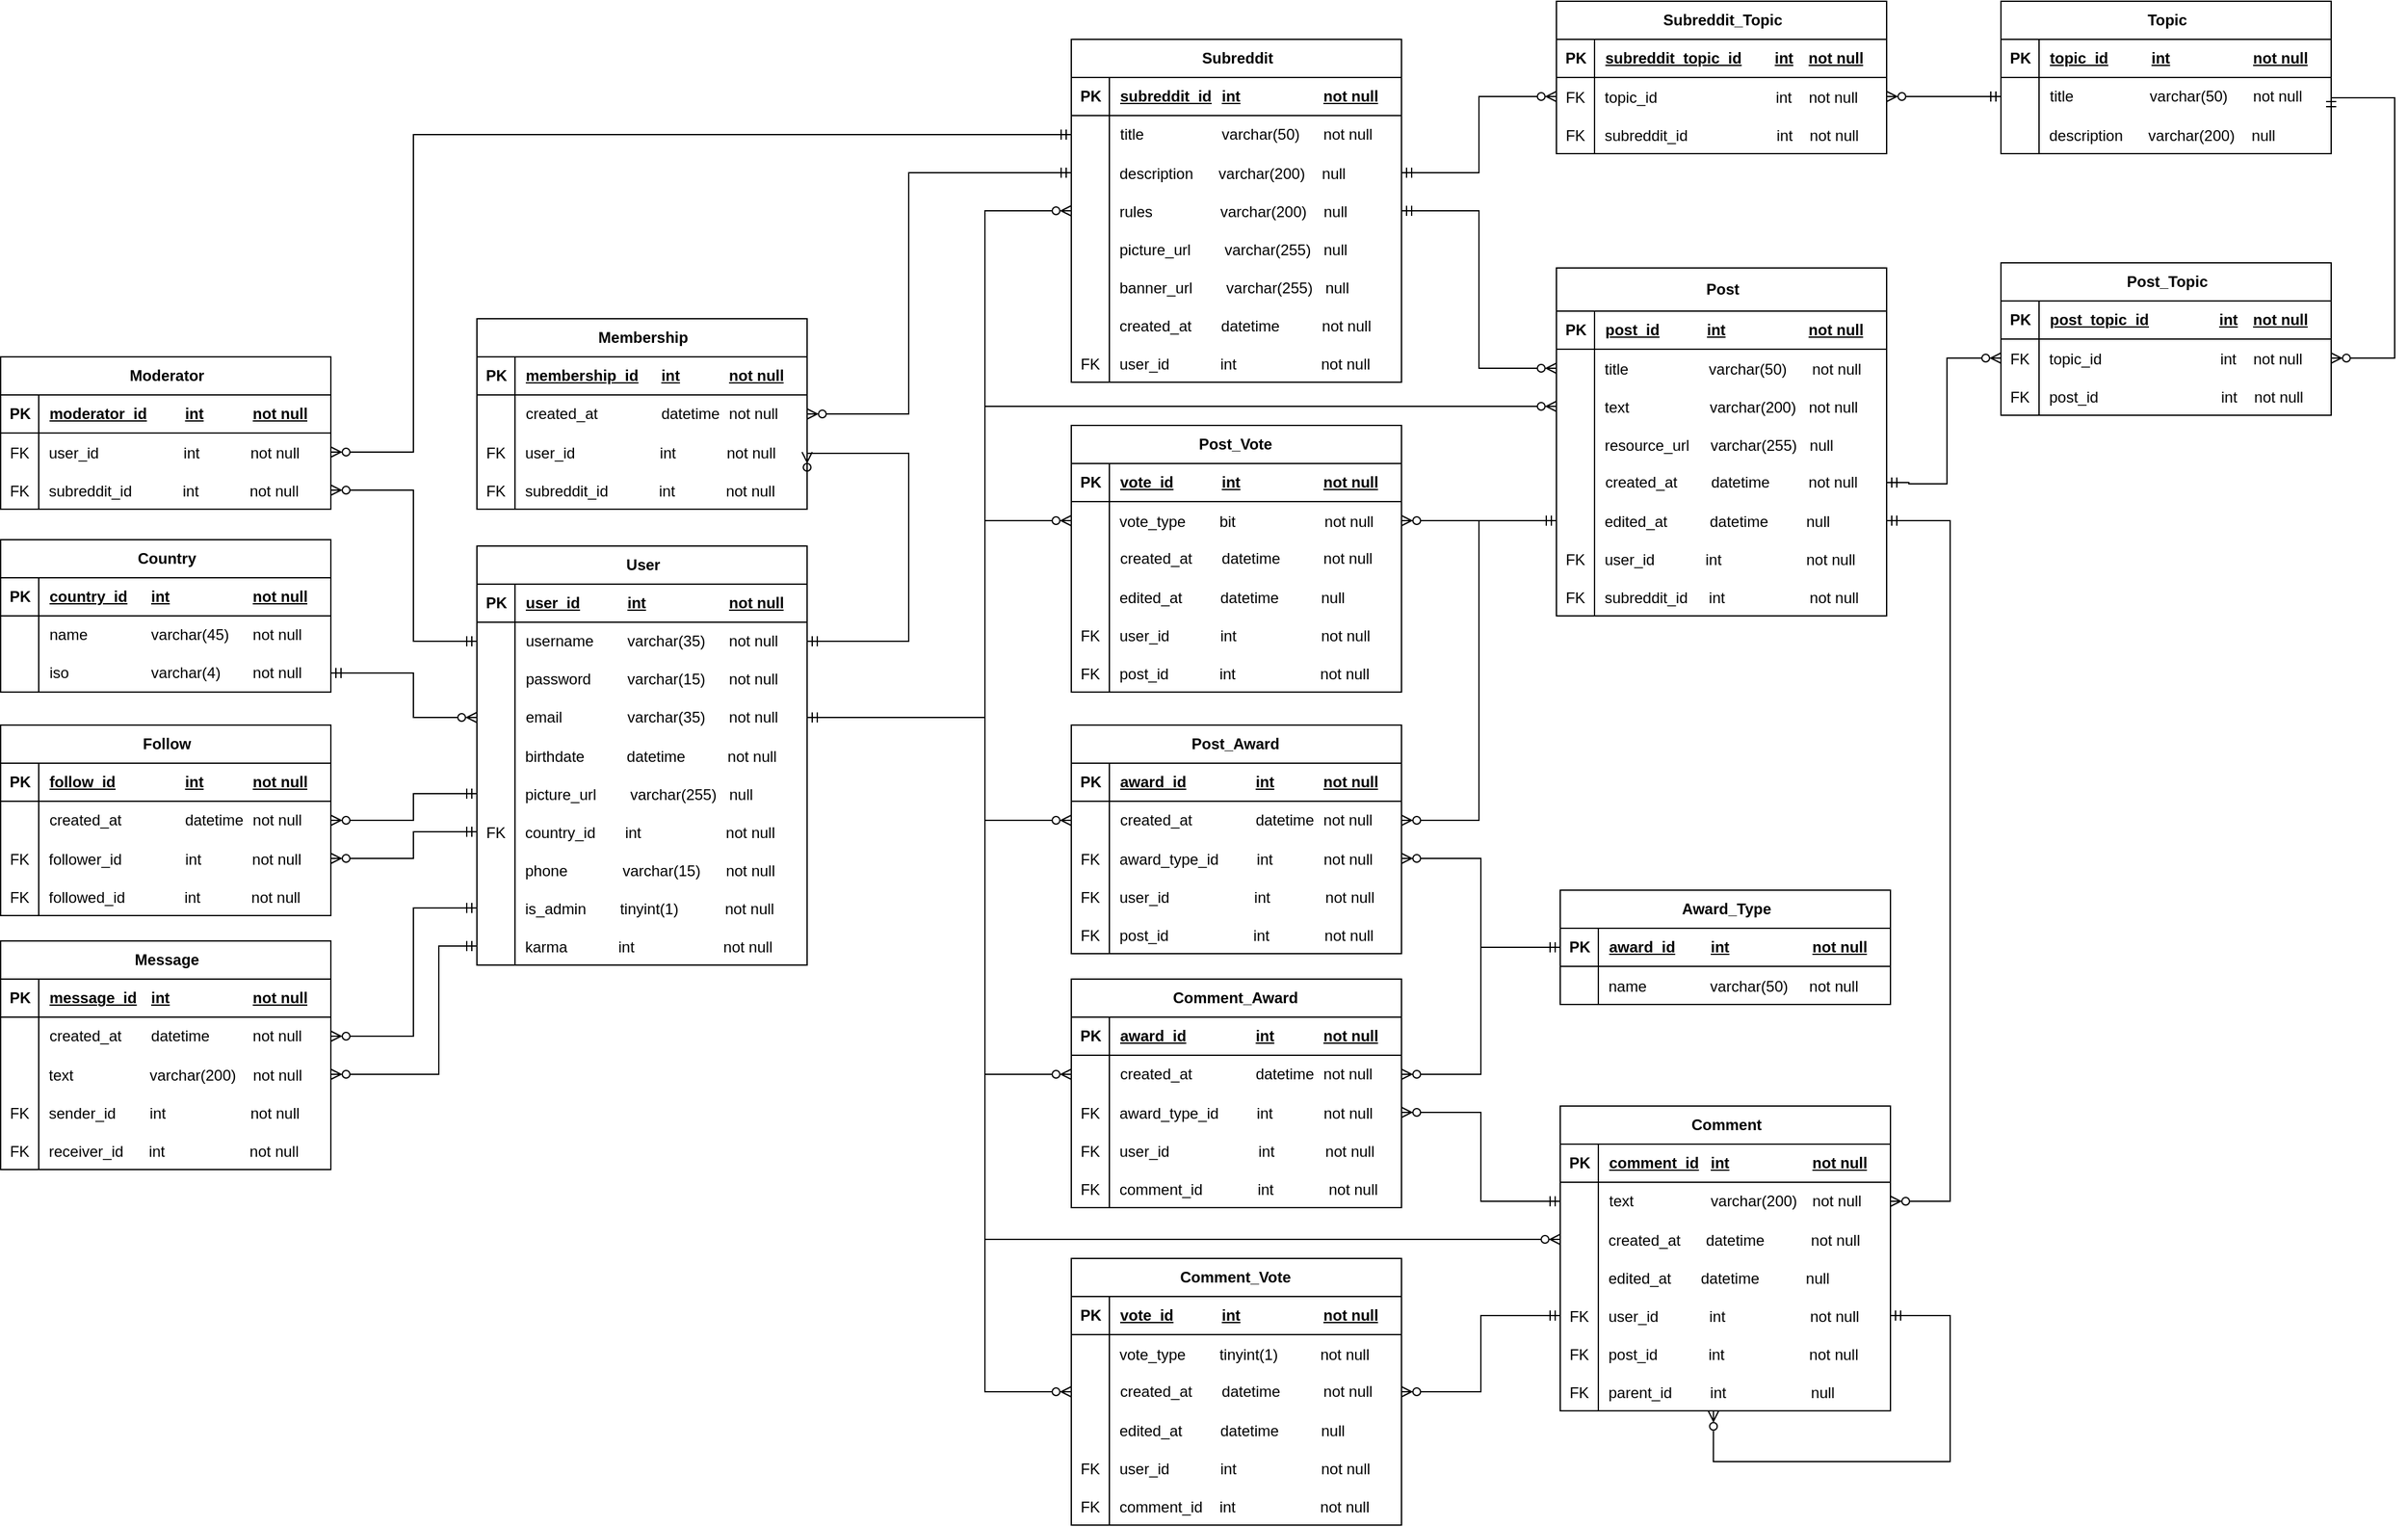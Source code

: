 <mxfile version="24.9.3">
  <diagram name="Page-1" id="VeF-wh7vMp9KKDojaUeQ">
    <mxGraphModel grid="1" page="1" gridSize="10" guides="1" tooltips="1" connect="1" arrows="1" fold="1" pageScale="1" pageWidth="850" pageHeight="1100" math="0" shadow="0">
      <root>
        <mxCell id="0" />
        <mxCell id="1" parent="0" />
        <mxCell id="5oRO-WaRB8hpwHkvrmND-1" value="User" style="shape=table;startSize=30;container=1;collapsible=1;childLayout=tableLayout;fixedRows=1;rowLines=0;fontStyle=1;align=center;resizeLast=1;html=1;" vertex="1" parent="1">
          <mxGeometry x="-207.5" y="2699" width="260" height="330" as="geometry" />
        </mxCell>
        <mxCell id="5oRO-WaRB8hpwHkvrmND-2" value="" style="shape=tableRow;horizontal=0;startSize=0;swimlaneHead=0;swimlaneBody=0;fillColor=none;collapsible=0;dropTarget=0;points=[[0,0.5],[1,0.5]];portConstraint=eastwest;top=0;left=0;right=0;bottom=1;" vertex="1" parent="5oRO-WaRB8hpwHkvrmND-1">
          <mxGeometry y="30" width="260" height="30" as="geometry" />
        </mxCell>
        <mxCell id="5oRO-WaRB8hpwHkvrmND-3" value="PK" style="shape=partialRectangle;connectable=0;fillColor=none;top=0;left=0;bottom=0;right=0;fontStyle=1;overflow=hidden;whiteSpace=wrap;html=1;" vertex="1" parent="5oRO-WaRB8hpwHkvrmND-2">
          <mxGeometry width="30" height="30" as="geometry">
            <mxRectangle width="30" height="30" as="alternateBounds" />
          </mxGeometry>
        </mxCell>
        <mxCell id="5oRO-WaRB8hpwHkvrmND-4" value="user_id&lt;span style=&quot;white-space: pre;&quot;&gt;&#x9;&lt;/span&gt;&lt;span style=&quot;white-space: pre;&quot;&gt;&#x9;&lt;/span&gt;int&lt;span style=&quot;white-space: pre;&quot;&gt;&#x9;&lt;/span&gt;&lt;span style=&quot;white-space: pre;&quot;&gt;&#x9;&lt;span style=&quot;white-space: pre;&quot;&gt;&#x9;&lt;/span&gt;&lt;/span&gt;not null" style="shape=partialRectangle;connectable=0;fillColor=none;top=0;left=0;bottom=0;right=0;align=left;spacingLeft=6;fontStyle=5;overflow=hidden;whiteSpace=wrap;html=1;" vertex="1" parent="5oRO-WaRB8hpwHkvrmND-2">
          <mxGeometry x="30" width="230" height="30" as="geometry">
            <mxRectangle width="230" height="30" as="alternateBounds" />
          </mxGeometry>
        </mxCell>
        <mxCell id="5oRO-WaRB8hpwHkvrmND-5" value="" style="shape=tableRow;horizontal=0;startSize=0;swimlaneHead=0;swimlaneBody=0;fillColor=none;collapsible=0;dropTarget=0;points=[[0,0.5],[1,0.5]];portConstraint=eastwest;top=0;left=0;right=0;bottom=0;" vertex="1" parent="5oRO-WaRB8hpwHkvrmND-1">
          <mxGeometry y="60" width="260" height="30" as="geometry" />
        </mxCell>
        <mxCell id="5oRO-WaRB8hpwHkvrmND-6" value="" style="shape=partialRectangle;connectable=0;fillColor=none;top=0;left=0;bottom=0;right=0;editable=1;overflow=hidden;whiteSpace=wrap;html=1;" vertex="1" parent="5oRO-WaRB8hpwHkvrmND-5">
          <mxGeometry width="30" height="30" as="geometry">
            <mxRectangle width="30" height="30" as="alternateBounds" />
          </mxGeometry>
        </mxCell>
        <mxCell id="5oRO-WaRB8hpwHkvrmND-7" value="username&lt;span style=&quot;white-space: pre;&quot;&gt;&#x9;&lt;/span&gt;varchar(35)&lt;span style=&quot;white-space: pre;&quot;&gt;&#x9;&lt;/span&gt;not null" style="shape=partialRectangle;connectable=0;fillColor=none;top=0;left=0;bottom=0;right=0;align=left;spacingLeft=6;overflow=hidden;whiteSpace=wrap;html=1;" vertex="1" parent="5oRO-WaRB8hpwHkvrmND-5">
          <mxGeometry x="30" width="230" height="30" as="geometry">
            <mxRectangle width="230" height="30" as="alternateBounds" />
          </mxGeometry>
        </mxCell>
        <mxCell id="5oRO-WaRB8hpwHkvrmND-8" value="" style="shape=tableRow;horizontal=0;startSize=0;swimlaneHead=0;swimlaneBody=0;fillColor=none;collapsible=0;dropTarget=0;points=[[0,0.5],[1,0.5]];portConstraint=eastwest;top=0;left=0;right=0;bottom=0;" vertex="1" parent="5oRO-WaRB8hpwHkvrmND-1">
          <mxGeometry y="90" width="260" height="30" as="geometry" />
        </mxCell>
        <mxCell id="5oRO-WaRB8hpwHkvrmND-9" value="" style="shape=partialRectangle;connectable=0;fillColor=none;top=0;left=0;bottom=0;right=0;editable=1;overflow=hidden;whiteSpace=wrap;html=1;" vertex="1" parent="5oRO-WaRB8hpwHkvrmND-8">
          <mxGeometry width="30" height="30" as="geometry">
            <mxRectangle width="30" height="30" as="alternateBounds" />
          </mxGeometry>
        </mxCell>
        <mxCell id="5oRO-WaRB8hpwHkvrmND-10" value="password&lt;span style=&quot;white-space: pre;&quot;&gt;&#x9;&lt;/span&gt;&lt;span style=&quot;white-space: pre;&quot;&gt;&#x9;&lt;/span&gt;varchar(15)&lt;span style=&quot;white-space: pre;&quot;&gt;&#x9;&lt;/span&gt;not null" style="shape=partialRectangle;connectable=0;fillColor=none;top=0;left=0;bottom=0;right=0;align=left;spacingLeft=6;overflow=hidden;whiteSpace=wrap;html=1;" vertex="1" parent="5oRO-WaRB8hpwHkvrmND-8">
          <mxGeometry x="30" width="230" height="30" as="geometry">
            <mxRectangle width="230" height="30" as="alternateBounds" />
          </mxGeometry>
        </mxCell>
        <mxCell id="5oRO-WaRB8hpwHkvrmND-11" value="" style="shape=tableRow;horizontal=0;startSize=0;swimlaneHead=0;swimlaneBody=0;fillColor=none;collapsible=0;dropTarget=0;points=[[0,0.5],[1,0.5]];portConstraint=eastwest;top=0;left=0;right=0;bottom=0;" vertex="1" parent="5oRO-WaRB8hpwHkvrmND-1">
          <mxGeometry y="120" width="260" height="30" as="geometry" />
        </mxCell>
        <mxCell id="5oRO-WaRB8hpwHkvrmND-12" value="" style="shape=partialRectangle;connectable=0;fillColor=none;top=0;left=0;bottom=0;right=0;editable=1;overflow=hidden;whiteSpace=wrap;html=1;" vertex="1" parent="5oRO-WaRB8hpwHkvrmND-11">
          <mxGeometry width="30" height="30" as="geometry">
            <mxRectangle width="30" height="30" as="alternateBounds" />
          </mxGeometry>
        </mxCell>
        <mxCell id="5oRO-WaRB8hpwHkvrmND-13" value="email&lt;span style=&quot;white-space: pre;&quot;&gt;&#x9;&lt;/span&gt;&lt;span style=&quot;white-space: pre;&quot;&gt;&#x9;&lt;/span&gt;varchar(35)&lt;span style=&quot;white-space: pre;&quot;&gt;&#x9;&lt;/span&gt;not null" style="shape=partialRectangle;connectable=0;fillColor=none;top=0;left=0;bottom=0;right=0;align=left;spacingLeft=6;overflow=hidden;whiteSpace=wrap;html=1;" vertex="1" parent="5oRO-WaRB8hpwHkvrmND-11">
          <mxGeometry x="30" width="230" height="30" as="geometry">
            <mxRectangle width="230" height="30" as="alternateBounds" />
          </mxGeometry>
        </mxCell>
        <mxCell id="5oRO-WaRB8hpwHkvrmND-14" value="" style="shape=tableRow;horizontal=0;startSize=0;swimlaneHead=0;swimlaneBody=0;fillColor=none;collapsible=0;dropTarget=0;points=[[0,0.5],[1,0.5]];portConstraint=eastwest;top=0;left=0;right=0;bottom=0;" vertex="1" parent="5oRO-WaRB8hpwHkvrmND-1">
          <mxGeometry y="150" width="260" height="30" as="geometry" />
        </mxCell>
        <mxCell id="5oRO-WaRB8hpwHkvrmND-15" value="" style="shape=partialRectangle;connectable=0;fillColor=none;top=0;left=0;bottom=0;right=0;editable=1;overflow=hidden;" vertex="1" parent="5oRO-WaRB8hpwHkvrmND-14">
          <mxGeometry width="30" height="30" as="geometry">
            <mxRectangle width="30" height="30" as="alternateBounds" />
          </mxGeometry>
        </mxCell>
        <mxCell id="5oRO-WaRB8hpwHkvrmND-16" value="birthdate          datetime          not null" style="shape=partialRectangle;connectable=0;fillColor=none;top=0;left=0;bottom=0;right=0;align=left;spacingLeft=6;overflow=hidden;" vertex="1" parent="5oRO-WaRB8hpwHkvrmND-14">
          <mxGeometry x="30" width="230" height="30" as="geometry">
            <mxRectangle width="230" height="30" as="alternateBounds" />
          </mxGeometry>
        </mxCell>
        <mxCell id="5oRO-WaRB8hpwHkvrmND-17" value="" style="shape=tableRow;horizontal=0;startSize=0;swimlaneHead=0;swimlaneBody=0;fillColor=none;collapsible=0;dropTarget=0;points=[[0,0.5],[1,0.5]];portConstraint=eastwest;top=0;left=0;right=0;bottom=0;" vertex="1" parent="5oRO-WaRB8hpwHkvrmND-1">
          <mxGeometry y="180" width="260" height="30" as="geometry" />
        </mxCell>
        <mxCell id="5oRO-WaRB8hpwHkvrmND-18" value="" style="shape=partialRectangle;connectable=0;fillColor=none;top=0;left=0;bottom=0;right=0;editable=1;overflow=hidden;" vertex="1" parent="5oRO-WaRB8hpwHkvrmND-17">
          <mxGeometry width="30" height="30" as="geometry">
            <mxRectangle width="30" height="30" as="alternateBounds" />
          </mxGeometry>
        </mxCell>
        <mxCell id="5oRO-WaRB8hpwHkvrmND-19" value="picture_url        varchar(255)   null" style="shape=partialRectangle;connectable=0;fillColor=none;top=0;left=0;bottom=0;right=0;align=left;spacingLeft=6;overflow=hidden;" vertex="1" parent="5oRO-WaRB8hpwHkvrmND-17">
          <mxGeometry x="30" width="230" height="30" as="geometry">
            <mxRectangle width="230" height="30" as="alternateBounds" />
          </mxGeometry>
        </mxCell>
        <mxCell id="5oRO-WaRB8hpwHkvrmND-20" value="" style="shape=tableRow;horizontal=0;startSize=0;swimlaneHead=0;swimlaneBody=0;fillColor=none;collapsible=0;dropTarget=0;points=[[0,0.5],[1,0.5]];portConstraint=eastwest;top=0;left=0;right=0;bottom=0;" vertex="1" parent="5oRO-WaRB8hpwHkvrmND-1">
          <mxGeometry y="210" width="260" height="30" as="geometry" />
        </mxCell>
        <mxCell id="5oRO-WaRB8hpwHkvrmND-21" value="FK" style="shape=partialRectangle;connectable=0;fillColor=none;top=0;left=0;bottom=0;right=0;editable=1;overflow=hidden;" vertex="1" parent="5oRO-WaRB8hpwHkvrmND-20">
          <mxGeometry width="30" height="30" as="geometry">
            <mxRectangle width="30" height="30" as="alternateBounds" />
          </mxGeometry>
        </mxCell>
        <mxCell id="5oRO-WaRB8hpwHkvrmND-22" value="country_id       int                    not null            " style="shape=partialRectangle;connectable=0;fillColor=none;top=0;left=0;bottom=0;right=0;align=left;spacingLeft=6;overflow=hidden;" vertex="1" parent="5oRO-WaRB8hpwHkvrmND-20">
          <mxGeometry x="30" width="230" height="30" as="geometry">
            <mxRectangle width="230" height="30" as="alternateBounds" />
          </mxGeometry>
        </mxCell>
        <mxCell id="5oRO-WaRB8hpwHkvrmND-23" value="" style="shape=tableRow;horizontal=0;startSize=0;swimlaneHead=0;swimlaneBody=0;fillColor=none;collapsible=0;dropTarget=0;points=[[0,0.5],[1,0.5]];portConstraint=eastwest;top=0;left=0;right=0;bottom=0;" vertex="1" parent="5oRO-WaRB8hpwHkvrmND-1">
          <mxGeometry y="240" width="260" height="30" as="geometry" />
        </mxCell>
        <mxCell id="5oRO-WaRB8hpwHkvrmND-24" value="" style="shape=partialRectangle;connectable=0;fillColor=none;top=0;left=0;bottom=0;right=0;editable=1;overflow=hidden;" vertex="1" parent="5oRO-WaRB8hpwHkvrmND-23">
          <mxGeometry width="30" height="30" as="geometry">
            <mxRectangle width="30" height="30" as="alternateBounds" />
          </mxGeometry>
        </mxCell>
        <mxCell id="5oRO-WaRB8hpwHkvrmND-25" value="phone             varchar(15)      not null " style="shape=partialRectangle;connectable=0;fillColor=none;top=0;left=0;bottom=0;right=0;align=left;spacingLeft=6;overflow=hidden;" vertex="1" parent="5oRO-WaRB8hpwHkvrmND-23">
          <mxGeometry x="30" width="230" height="30" as="geometry">
            <mxRectangle width="230" height="30" as="alternateBounds" />
          </mxGeometry>
        </mxCell>
        <mxCell id="5oRO-WaRB8hpwHkvrmND-26" value="" style="shape=tableRow;horizontal=0;startSize=0;swimlaneHead=0;swimlaneBody=0;fillColor=none;collapsible=0;dropTarget=0;points=[[0,0.5],[1,0.5]];portConstraint=eastwest;top=0;left=0;right=0;bottom=0;" vertex="1" parent="5oRO-WaRB8hpwHkvrmND-1">
          <mxGeometry y="270" width="260" height="30" as="geometry" />
        </mxCell>
        <mxCell id="5oRO-WaRB8hpwHkvrmND-27" value="" style="shape=partialRectangle;connectable=0;fillColor=none;top=0;left=0;bottom=0;right=0;editable=1;overflow=hidden;" vertex="1" parent="5oRO-WaRB8hpwHkvrmND-26">
          <mxGeometry width="30" height="30" as="geometry">
            <mxRectangle width="30" height="30" as="alternateBounds" />
          </mxGeometry>
        </mxCell>
        <mxCell id="5oRO-WaRB8hpwHkvrmND-28" value="is_admin        tinyint(1)           not null" style="shape=partialRectangle;connectable=0;fillColor=none;top=0;left=0;bottom=0;right=0;align=left;spacingLeft=6;overflow=hidden;" vertex="1" parent="5oRO-WaRB8hpwHkvrmND-26">
          <mxGeometry x="30" width="230" height="30" as="geometry">
            <mxRectangle width="230" height="30" as="alternateBounds" />
          </mxGeometry>
        </mxCell>
        <mxCell id="5oRO-WaRB8hpwHkvrmND-29" value="" style="shape=tableRow;horizontal=0;startSize=0;swimlaneHead=0;swimlaneBody=0;fillColor=none;collapsible=0;dropTarget=0;points=[[0,0.5],[1,0.5]];portConstraint=eastwest;top=0;left=0;right=0;bottom=0;" vertex="1" parent="5oRO-WaRB8hpwHkvrmND-1">
          <mxGeometry y="300" width="260" height="30" as="geometry" />
        </mxCell>
        <mxCell id="5oRO-WaRB8hpwHkvrmND-30" value="" style="shape=partialRectangle;connectable=0;fillColor=none;top=0;left=0;bottom=0;right=0;editable=1;overflow=hidden;" vertex="1" parent="5oRO-WaRB8hpwHkvrmND-29">
          <mxGeometry width="30" height="30" as="geometry">
            <mxRectangle width="30" height="30" as="alternateBounds" />
          </mxGeometry>
        </mxCell>
        <mxCell id="5oRO-WaRB8hpwHkvrmND-31" value="karma            int                     not null" style="shape=partialRectangle;connectable=0;fillColor=none;top=0;left=0;bottom=0;right=0;align=left;spacingLeft=6;overflow=hidden;" vertex="1" parent="5oRO-WaRB8hpwHkvrmND-29">
          <mxGeometry x="30" width="230" height="30" as="geometry">
            <mxRectangle width="230" height="30" as="alternateBounds" />
          </mxGeometry>
        </mxCell>
        <mxCell id="5oRO-WaRB8hpwHkvrmND-32" value="Membership" style="shape=table;startSize=30;container=1;collapsible=1;childLayout=tableLayout;fixedRows=1;rowLines=0;fontStyle=1;align=center;resizeLast=1;html=1;" vertex="1" parent="1">
          <mxGeometry x="-207.5" y="2520" width="260" height="150" as="geometry" />
        </mxCell>
        <mxCell id="5oRO-WaRB8hpwHkvrmND-33" value="" style="shape=tableRow;horizontal=0;startSize=0;swimlaneHead=0;swimlaneBody=0;fillColor=none;collapsible=0;dropTarget=0;points=[[0,0.5],[1,0.5]];portConstraint=eastwest;top=0;left=0;right=0;bottom=1;" vertex="1" parent="5oRO-WaRB8hpwHkvrmND-32">
          <mxGeometry y="30" width="260" height="30" as="geometry" />
        </mxCell>
        <mxCell id="5oRO-WaRB8hpwHkvrmND-34" value="PK" style="shape=partialRectangle;connectable=0;fillColor=none;top=0;left=0;bottom=0;right=0;fontStyle=1;overflow=hidden;whiteSpace=wrap;html=1;" vertex="1" parent="5oRO-WaRB8hpwHkvrmND-33">
          <mxGeometry width="30" height="30" as="geometry">
            <mxRectangle width="30" height="30" as="alternateBounds" />
          </mxGeometry>
        </mxCell>
        <mxCell id="5oRO-WaRB8hpwHkvrmND-35" value="membership_id&lt;span style=&quot;white-space: pre;&quot;&gt;&#x9;&lt;/span&gt;int&lt;span style=&quot;white-space: pre;&quot;&gt;&#x9;&lt;/span&gt;&lt;span style=&quot;white-space: pre;&quot;&gt;&lt;span style=&quot;white-space: pre;&quot;&gt;&#x9;&lt;/span&gt;&lt;/span&gt;not null" style="shape=partialRectangle;connectable=0;fillColor=none;top=0;left=0;bottom=0;right=0;align=left;spacingLeft=6;fontStyle=5;overflow=hidden;whiteSpace=wrap;html=1;" vertex="1" parent="5oRO-WaRB8hpwHkvrmND-33">
          <mxGeometry x="30" width="230" height="30" as="geometry">
            <mxRectangle width="230" height="30" as="alternateBounds" />
          </mxGeometry>
        </mxCell>
        <mxCell id="5oRO-WaRB8hpwHkvrmND-36" value="" style="shape=tableRow;horizontal=0;startSize=0;swimlaneHead=0;swimlaneBody=0;fillColor=none;collapsible=0;dropTarget=0;points=[[0,0.5],[1,0.5]];portConstraint=eastwest;top=0;left=0;right=0;bottom=0;" vertex="1" parent="5oRO-WaRB8hpwHkvrmND-32">
          <mxGeometry y="60" width="260" height="30" as="geometry" />
        </mxCell>
        <mxCell id="5oRO-WaRB8hpwHkvrmND-37" value="" style="shape=partialRectangle;connectable=0;fillColor=none;top=0;left=0;bottom=0;right=0;editable=1;overflow=hidden;whiteSpace=wrap;html=1;" vertex="1" parent="5oRO-WaRB8hpwHkvrmND-36">
          <mxGeometry width="30" height="30" as="geometry">
            <mxRectangle width="30" height="30" as="alternateBounds" />
          </mxGeometry>
        </mxCell>
        <mxCell id="5oRO-WaRB8hpwHkvrmND-38" value="created_at&lt;span style=&quot;white-space: pre;&quot;&gt;&#x9;&lt;span style=&quot;white-space: pre;&quot;&gt;&#x9;&lt;/span&gt;&lt;/span&gt;datetime&lt;span style=&quot;white-space: pre;&quot;&gt;&#x9;&lt;/span&gt;not null" style="shape=partialRectangle;connectable=0;fillColor=none;top=0;left=0;bottom=0;right=0;align=left;spacingLeft=6;overflow=hidden;whiteSpace=wrap;html=1;" vertex="1" parent="5oRO-WaRB8hpwHkvrmND-36">
          <mxGeometry x="30" width="230" height="30" as="geometry">
            <mxRectangle width="230" height="30" as="alternateBounds" />
          </mxGeometry>
        </mxCell>
        <mxCell id="5oRO-WaRB8hpwHkvrmND-39" value="" style="shape=tableRow;horizontal=0;startSize=0;swimlaneHead=0;swimlaneBody=0;fillColor=none;collapsible=0;dropTarget=0;points=[[0,0.5],[1,0.5]];portConstraint=eastwest;top=0;left=0;right=0;bottom=0;" vertex="1" parent="5oRO-WaRB8hpwHkvrmND-32">
          <mxGeometry y="90" width="260" height="30" as="geometry" />
        </mxCell>
        <mxCell id="5oRO-WaRB8hpwHkvrmND-40" value="FK" style="shape=partialRectangle;connectable=0;fillColor=none;top=0;left=0;bottom=0;right=0;editable=1;overflow=hidden;" vertex="1" parent="5oRO-WaRB8hpwHkvrmND-39">
          <mxGeometry width="30" height="30" as="geometry">
            <mxRectangle width="30" height="30" as="alternateBounds" />
          </mxGeometry>
        </mxCell>
        <mxCell id="5oRO-WaRB8hpwHkvrmND-41" value="user_id&#x9;    &#x9;              int            not null" style="shape=partialRectangle;connectable=0;fillColor=none;top=0;left=0;bottom=0;right=0;align=left;spacingLeft=6;overflow=hidden;" vertex="1" parent="5oRO-WaRB8hpwHkvrmND-39">
          <mxGeometry x="30" width="230" height="30" as="geometry">
            <mxRectangle width="230" height="30" as="alternateBounds" />
          </mxGeometry>
        </mxCell>
        <mxCell id="5oRO-WaRB8hpwHkvrmND-42" value="" style="shape=tableRow;horizontal=0;startSize=0;swimlaneHead=0;swimlaneBody=0;fillColor=none;collapsible=0;dropTarget=0;points=[[0,0.5],[1,0.5]];portConstraint=eastwest;top=0;left=0;right=0;bottom=0;" vertex="1" parent="5oRO-WaRB8hpwHkvrmND-32">
          <mxGeometry y="120" width="260" height="30" as="geometry" />
        </mxCell>
        <mxCell id="5oRO-WaRB8hpwHkvrmND-43" value="FK" style="shape=partialRectangle;connectable=0;fillColor=none;top=0;left=0;bottom=0;right=0;editable=1;overflow=hidden;" vertex="1" parent="5oRO-WaRB8hpwHkvrmND-42">
          <mxGeometry width="30" height="30" as="geometry">
            <mxRectangle width="30" height="30" as="alternateBounds" />
          </mxGeometry>
        </mxCell>
        <mxCell id="5oRO-WaRB8hpwHkvrmND-44" value="subreddit_id&#x9;           int            not null" style="shape=partialRectangle;connectable=0;fillColor=none;top=0;left=0;bottom=0;right=0;align=left;spacingLeft=6;overflow=hidden;" vertex="1" parent="5oRO-WaRB8hpwHkvrmND-42">
          <mxGeometry x="30" width="230" height="30" as="geometry">
            <mxRectangle width="230" height="30" as="alternateBounds" />
          </mxGeometry>
        </mxCell>
        <mxCell id="5oRO-WaRB8hpwHkvrmND-45" value="Moderator" style="shape=table;startSize=30;container=1;collapsible=1;childLayout=tableLayout;fixedRows=1;rowLines=0;fontStyle=1;align=center;resizeLast=1;html=1;" vertex="1" parent="1">
          <mxGeometry x="-582.5" y="2550" width="260" height="120" as="geometry" />
        </mxCell>
        <mxCell id="5oRO-WaRB8hpwHkvrmND-46" value="" style="shape=tableRow;horizontal=0;startSize=0;swimlaneHead=0;swimlaneBody=0;fillColor=none;collapsible=0;dropTarget=0;points=[[0,0.5],[1,0.5]];portConstraint=eastwest;top=0;left=0;right=0;bottom=1;" vertex="1" parent="5oRO-WaRB8hpwHkvrmND-45">
          <mxGeometry y="30" width="260" height="30" as="geometry" />
        </mxCell>
        <mxCell id="5oRO-WaRB8hpwHkvrmND-47" value="PK" style="shape=partialRectangle;connectable=0;fillColor=none;top=0;left=0;bottom=0;right=0;fontStyle=1;overflow=hidden;whiteSpace=wrap;html=1;" vertex="1" parent="5oRO-WaRB8hpwHkvrmND-46">
          <mxGeometry width="30" height="30" as="geometry">
            <mxRectangle width="30" height="30" as="alternateBounds" />
          </mxGeometry>
        </mxCell>
        <mxCell id="5oRO-WaRB8hpwHkvrmND-48" value="moderator_id&lt;span style=&quot;white-space: pre;&quot;&gt;&#x9;&lt;/span&gt;&lt;span style=&quot;white-space: pre;&quot;&gt;&#x9;&lt;/span&gt;int&lt;span style=&quot;white-space: pre;&quot;&gt;&#x9;&lt;/span&gt;&lt;span style=&quot;white-space: pre;&quot;&gt;&lt;span style=&quot;white-space: pre;&quot;&gt;&#x9;&lt;/span&gt;&lt;/span&gt;not null" style="shape=partialRectangle;connectable=0;fillColor=none;top=0;left=0;bottom=0;right=0;align=left;spacingLeft=6;fontStyle=5;overflow=hidden;whiteSpace=wrap;html=1;" vertex="1" parent="5oRO-WaRB8hpwHkvrmND-46">
          <mxGeometry x="30" width="230" height="30" as="geometry">
            <mxRectangle width="230" height="30" as="alternateBounds" />
          </mxGeometry>
        </mxCell>
        <mxCell id="5oRO-WaRB8hpwHkvrmND-49" value="" style="shape=tableRow;horizontal=0;startSize=0;swimlaneHead=0;swimlaneBody=0;fillColor=none;collapsible=0;dropTarget=0;points=[[0,0.5],[1,0.5]];portConstraint=eastwest;top=0;left=0;right=0;bottom=0;" vertex="1" parent="5oRO-WaRB8hpwHkvrmND-45">
          <mxGeometry y="60" width="260" height="30" as="geometry" />
        </mxCell>
        <mxCell id="5oRO-WaRB8hpwHkvrmND-50" value="FK" style="shape=partialRectangle;connectable=0;fillColor=none;top=0;left=0;bottom=0;right=0;editable=1;overflow=hidden;" vertex="1" parent="5oRO-WaRB8hpwHkvrmND-49">
          <mxGeometry width="30" height="30" as="geometry">
            <mxRectangle width="30" height="30" as="alternateBounds" />
          </mxGeometry>
        </mxCell>
        <mxCell id="5oRO-WaRB8hpwHkvrmND-51" value="user_id&#x9;    &#x9;              int            not null" style="shape=partialRectangle;connectable=0;fillColor=none;top=0;left=0;bottom=0;right=0;align=left;spacingLeft=6;overflow=hidden;" vertex="1" parent="5oRO-WaRB8hpwHkvrmND-49">
          <mxGeometry x="30" width="230" height="30" as="geometry">
            <mxRectangle width="230" height="30" as="alternateBounds" />
          </mxGeometry>
        </mxCell>
        <mxCell id="5oRO-WaRB8hpwHkvrmND-52" value="" style="shape=tableRow;horizontal=0;startSize=0;swimlaneHead=0;swimlaneBody=0;fillColor=none;collapsible=0;dropTarget=0;points=[[0,0.5],[1,0.5]];portConstraint=eastwest;top=0;left=0;right=0;bottom=0;" vertex="1" parent="5oRO-WaRB8hpwHkvrmND-45">
          <mxGeometry y="90" width="260" height="30" as="geometry" />
        </mxCell>
        <mxCell id="5oRO-WaRB8hpwHkvrmND-53" value="FK" style="shape=partialRectangle;connectable=0;fillColor=none;top=0;left=0;bottom=0;right=0;editable=1;overflow=hidden;" vertex="1" parent="5oRO-WaRB8hpwHkvrmND-52">
          <mxGeometry width="30" height="30" as="geometry">
            <mxRectangle width="30" height="30" as="alternateBounds" />
          </mxGeometry>
        </mxCell>
        <mxCell id="5oRO-WaRB8hpwHkvrmND-54" value="subreddit_id&#x9;           int            not null" style="shape=partialRectangle;connectable=0;fillColor=none;top=0;left=0;bottom=0;right=0;align=left;spacingLeft=6;overflow=hidden;" vertex="1" parent="5oRO-WaRB8hpwHkvrmND-52">
          <mxGeometry x="30" width="230" height="30" as="geometry">
            <mxRectangle width="230" height="30" as="alternateBounds" />
          </mxGeometry>
        </mxCell>
        <mxCell id="5oRO-WaRB8hpwHkvrmND-55" value="Country" style="shape=table;startSize=30;container=1;collapsible=1;childLayout=tableLayout;fixedRows=1;rowLines=0;fontStyle=1;align=center;resizeLast=1;html=1;" vertex="1" parent="1">
          <mxGeometry x="-582.5" y="2694" width="260" height="120" as="geometry" />
        </mxCell>
        <mxCell id="5oRO-WaRB8hpwHkvrmND-56" value="" style="shape=tableRow;horizontal=0;startSize=0;swimlaneHead=0;swimlaneBody=0;fillColor=none;collapsible=0;dropTarget=0;points=[[0,0.5],[1,0.5]];portConstraint=eastwest;top=0;left=0;right=0;bottom=1;" vertex="1" parent="5oRO-WaRB8hpwHkvrmND-55">
          <mxGeometry y="30" width="260" height="30" as="geometry" />
        </mxCell>
        <mxCell id="5oRO-WaRB8hpwHkvrmND-57" value="PK" style="shape=partialRectangle;connectable=0;fillColor=none;top=0;left=0;bottom=0;right=0;fontStyle=1;overflow=hidden;whiteSpace=wrap;html=1;" vertex="1" parent="5oRO-WaRB8hpwHkvrmND-56">
          <mxGeometry width="30" height="30" as="geometry">
            <mxRectangle width="30" height="30" as="alternateBounds" />
          </mxGeometry>
        </mxCell>
        <mxCell id="5oRO-WaRB8hpwHkvrmND-58" value="country_id&lt;span style=&quot;white-space: pre;&quot;&gt;&#x9;&lt;/span&gt;int&lt;span style=&quot;white-space: pre;&quot;&gt;&#x9;&lt;/span&gt;&lt;span style=&quot;white-space: pre;&quot;&gt;&lt;span style=&quot;white-space: pre;&quot;&gt;&#x9;&lt;span style=&quot;white-space: pre;&quot;&gt;&#x9;&lt;/span&gt;&lt;/span&gt;&lt;/span&gt;not null" style="shape=partialRectangle;connectable=0;fillColor=none;top=0;left=0;bottom=0;right=0;align=left;spacingLeft=6;fontStyle=5;overflow=hidden;whiteSpace=wrap;html=1;" vertex="1" parent="5oRO-WaRB8hpwHkvrmND-56">
          <mxGeometry x="30" width="230" height="30" as="geometry">
            <mxRectangle width="230" height="30" as="alternateBounds" />
          </mxGeometry>
        </mxCell>
        <mxCell id="5oRO-WaRB8hpwHkvrmND-59" value="" style="shape=tableRow;horizontal=0;startSize=0;swimlaneHead=0;swimlaneBody=0;fillColor=none;collapsible=0;dropTarget=0;points=[[0,0.5],[1,0.5]];portConstraint=eastwest;top=0;left=0;right=0;bottom=0;" vertex="1" parent="5oRO-WaRB8hpwHkvrmND-55">
          <mxGeometry y="60" width="260" height="30" as="geometry" />
        </mxCell>
        <mxCell id="5oRO-WaRB8hpwHkvrmND-60" value="" style="shape=partialRectangle;connectable=0;fillColor=none;top=0;left=0;bottom=0;right=0;editable=1;overflow=hidden;whiteSpace=wrap;html=1;" vertex="1" parent="5oRO-WaRB8hpwHkvrmND-59">
          <mxGeometry width="30" height="30" as="geometry">
            <mxRectangle width="30" height="30" as="alternateBounds" />
          </mxGeometry>
        </mxCell>
        <mxCell id="5oRO-WaRB8hpwHkvrmND-61" value="name&lt;span style=&quot;white-space: pre;&quot;&gt;&#x9;&lt;span style=&quot;white-space: pre;&quot;&gt;&#x9;&lt;/span&gt;&lt;/span&gt;varchar(45)&lt;span style=&quot;white-space: pre;&quot;&gt;&#x9;&lt;/span&gt;not null" style="shape=partialRectangle;connectable=0;fillColor=none;top=0;left=0;bottom=0;right=0;align=left;spacingLeft=6;overflow=hidden;whiteSpace=wrap;html=1;" vertex="1" parent="5oRO-WaRB8hpwHkvrmND-59">
          <mxGeometry x="30" width="230" height="30" as="geometry">
            <mxRectangle width="230" height="30" as="alternateBounds" />
          </mxGeometry>
        </mxCell>
        <mxCell id="5oRO-WaRB8hpwHkvrmND-62" value="" style="shape=tableRow;horizontal=0;startSize=0;swimlaneHead=0;swimlaneBody=0;fillColor=none;collapsible=0;dropTarget=0;points=[[0,0.5],[1,0.5]];portConstraint=eastwest;top=0;left=0;right=0;bottom=0;" vertex="1" parent="5oRO-WaRB8hpwHkvrmND-55">
          <mxGeometry y="90" width="260" height="30" as="geometry" />
        </mxCell>
        <mxCell id="5oRO-WaRB8hpwHkvrmND-63" value="" style="shape=partialRectangle;connectable=0;fillColor=none;top=0;left=0;bottom=0;right=0;editable=1;overflow=hidden;whiteSpace=wrap;html=1;" vertex="1" parent="5oRO-WaRB8hpwHkvrmND-62">
          <mxGeometry width="30" height="30" as="geometry">
            <mxRectangle width="30" height="30" as="alternateBounds" />
          </mxGeometry>
        </mxCell>
        <mxCell id="5oRO-WaRB8hpwHkvrmND-64" value="iso&lt;span style=&quot;white-space: pre;&quot;&gt;&#x9;&lt;/span&gt;&lt;span style=&quot;white-space: pre;&quot;&gt;&#x9;&lt;span style=&quot;white-space: pre;&quot;&gt;&#x9;&lt;/span&gt;&lt;/span&gt;varchar(4)&lt;span style=&quot;white-space: pre;&quot;&gt;&#x9;&lt;/span&gt;not null" style="shape=partialRectangle;connectable=0;fillColor=none;top=0;left=0;bottom=0;right=0;align=left;spacingLeft=6;overflow=hidden;whiteSpace=wrap;html=1;" vertex="1" parent="5oRO-WaRB8hpwHkvrmND-62">
          <mxGeometry x="30" width="230" height="30" as="geometry">
            <mxRectangle width="230" height="30" as="alternateBounds" />
          </mxGeometry>
        </mxCell>
        <mxCell id="5oRO-WaRB8hpwHkvrmND-65" value="Follow" style="shape=table;startSize=30;container=1;collapsible=1;childLayout=tableLayout;fixedRows=1;rowLines=0;fontStyle=1;align=center;resizeLast=1;html=1;" vertex="1" parent="1">
          <mxGeometry x="-582.5" y="2840" width="260" height="150" as="geometry" />
        </mxCell>
        <mxCell id="5oRO-WaRB8hpwHkvrmND-66" value="" style="shape=tableRow;horizontal=0;startSize=0;swimlaneHead=0;swimlaneBody=0;fillColor=none;collapsible=0;dropTarget=0;points=[[0,0.5],[1,0.5]];portConstraint=eastwest;top=0;left=0;right=0;bottom=1;" vertex="1" parent="5oRO-WaRB8hpwHkvrmND-65">
          <mxGeometry y="30" width="260" height="30" as="geometry" />
        </mxCell>
        <mxCell id="5oRO-WaRB8hpwHkvrmND-67" value="PK" style="shape=partialRectangle;connectable=0;fillColor=none;top=0;left=0;bottom=0;right=0;fontStyle=1;overflow=hidden;whiteSpace=wrap;html=1;" vertex="1" parent="5oRO-WaRB8hpwHkvrmND-66">
          <mxGeometry width="30" height="30" as="geometry">
            <mxRectangle width="30" height="30" as="alternateBounds" />
          </mxGeometry>
        </mxCell>
        <mxCell id="5oRO-WaRB8hpwHkvrmND-68" value="follow_id&lt;span style=&quot;white-space: pre;&quot;&gt;&#x9;&lt;/span&gt;&lt;span style=&quot;white-space: pre;&quot;&gt;&#x9;&lt;/span&gt;int&lt;span style=&quot;white-space: pre;&quot;&gt;&#x9;&lt;/span&gt;&lt;span style=&quot;white-space: pre;&quot;&gt;&lt;span style=&quot;white-space: pre;&quot;&gt;&#x9;&lt;/span&gt;&lt;/span&gt;not null" style="shape=partialRectangle;connectable=0;fillColor=none;top=0;left=0;bottom=0;right=0;align=left;spacingLeft=6;fontStyle=5;overflow=hidden;whiteSpace=wrap;html=1;" vertex="1" parent="5oRO-WaRB8hpwHkvrmND-66">
          <mxGeometry x="30" width="230" height="30" as="geometry">
            <mxRectangle width="230" height="30" as="alternateBounds" />
          </mxGeometry>
        </mxCell>
        <mxCell id="5oRO-WaRB8hpwHkvrmND-69" value="" style="shape=tableRow;horizontal=0;startSize=0;swimlaneHead=0;swimlaneBody=0;fillColor=none;collapsible=0;dropTarget=0;points=[[0,0.5],[1,0.5]];portConstraint=eastwest;top=0;left=0;right=0;bottom=0;" vertex="1" parent="5oRO-WaRB8hpwHkvrmND-65">
          <mxGeometry y="60" width="260" height="30" as="geometry" />
        </mxCell>
        <mxCell id="5oRO-WaRB8hpwHkvrmND-70" value="" style="shape=partialRectangle;connectable=0;fillColor=none;top=0;left=0;bottom=0;right=0;editable=1;overflow=hidden;whiteSpace=wrap;html=1;" vertex="1" parent="5oRO-WaRB8hpwHkvrmND-69">
          <mxGeometry width="30" height="30" as="geometry">
            <mxRectangle width="30" height="30" as="alternateBounds" />
          </mxGeometry>
        </mxCell>
        <mxCell id="5oRO-WaRB8hpwHkvrmND-71" value="created_at&lt;span style=&quot;white-space: pre;&quot;&gt;&#x9;&amp;nbsp;&lt;/span&gt;&amp;nbsp; &amp;nbsp; &amp;nbsp;&lt;span style=&quot;white-space: pre;&quot;&gt;&#x9;&lt;/span&gt;datetime&lt;span style=&quot;white-space: pre;&quot;&gt;&#x9;&lt;/span&gt;not null" style="shape=partialRectangle;connectable=0;fillColor=none;top=0;left=0;bottom=0;right=0;align=left;spacingLeft=6;overflow=hidden;whiteSpace=wrap;html=1;" vertex="1" parent="5oRO-WaRB8hpwHkvrmND-69">
          <mxGeometry x="30" width="230" height="30" as="geometry">
            <mxRectangle width="230" height="30" as="alternateBounds" />
          </mxGeometry>
        </mxCell>
        <mxCell id="5oRO-WaRB8hpwHkvrmND-72" value="" style="shape=tableRow;horizontal=0;startSize=0;swimlaneHead=0;swimlaneBody=0;fillColor=none;collapsible=0;dropTarget=0;points=[[0,0.5],[1,0.5]];portConstraint=eastwest;top=0;left=0;right=0;bottom=0;" vertex="1" parent="5oRO-WaRB8hpwHkvrmND-65">
          <mxGeometry y="90" width="260" height="30" as="geometry" />
        </mxCell>
        <mxCell id="5oRO-WaRB8hpwHkvrmND-73" value="FK" style="shape=partialRectangle;connectable=0;fillColor=none;top=0;left=0;bottom=0;right=0;editable=1;overflow=hidden;" vertex="1" parent="5oRO-WaRB8hpwHkvrmND-72">
          <mxGeometry width="30" height="30" as="geometry">
            <mxRectangle width="30" height="30" as="alternateBounds" />
          </mxGeometry>
        </mxCell>
        <mxCell id="5oRO-WaRB8hpwHkvrmND-74" value="follower_id               int            not null" style="shape=partialRectangle;connectable=0;fillColor=none;top=0;left=0;bottom=0;right=0;align=left;spacingLeft=6;overflow=hidden;" vertex="1" parent="5oRO-WaRB8hpwHkvrmND-72">
          <mxGeometry x="30" width="230" height="30" as="geometry">
            <mxRectangle width="230" height="30" as="alternateBounds" />
          </mxGeometry>
        </mxCell>
        <mxCell id="5oRO-WaRB8hpwHkvrmND-75" value="" style="shape=tableRow;horizontal=0;startSize=0;swimlaneHead=0;swimlaneBody=0;fillColor=none;collapsible=0;dropTarget=0;points=[[0,0.5],[1,0.5]];portConstraint=eastwest;top=0;left=0;right=0;bottom=0;" vertex="1" parent="5oRO-WaRB8hpwHkvrmND-65">
          <mxGeometry y="120" width="260" height="30" as="geometry" />
        </mxCell>
        <mxCell id="5oRO-WaRB8hpwHkvrmND-76" value="FK" style="shape=partialRectangle;connectable=0;fillColor=none;top=0;left=0;bottom=0;right=0;editable=1;overflow=hidden;" vertex="1" parent="5oRO-WaRB8hpwHkvrmND-75">
          <mxGeometry width="30" height="30" as="geometry">
            <mxRectangle width="30" height="30" as="alternateBounds" />
          </mxGeometry>
        </mxCell>
        <mxCell id="5oRO-WaRB8hpwHkvrmND-77" value="followed_id&#x9;             int            not null" style="shape=partialRectangle;connectable=0;fillColor=none;top=0;left=0;bottom=0;right=0;align=left;spacingLeft=6;overflow=hidden;" vertex="1" parent="5oRO-WaRB8hpwHkvrmND-75">
          <mxGeometry x="30" width="230" height="30" as="geometry">
            <mxRectangle width="230" height="30" as="alternateBounds" />
          </mxGeometry>
        </mxCell>
        <mxCell id="5oRO-WaRB8hpwHkvrmND-78" value="Message" style="shape=table;startSize=30;container=1;collapsible=1;childLayout=tableLayout;fixedRows=1;rowLines=0;fontStyle=1;align=center;resizeLast=1;html=1;" vertex="1" parent="1">
          <mxGeometry x="-582.5" y="3010" width="260" height="180" as="geometry" />
        </mxCell>
        <mxCell id="5oRO-WaRB8hpwHkvrmND-79" value="" style="shape=tableRow;horizontal=0;startSize=0;swimlaneHead=0;swimlaneBody=0;fillColor=none;collapsible=0;dropTarget=0;points=[[0,0.5],[1,0.5]];portConstraint=eastwest;top=0;left=0;right=0;bottom=1;" vertex="1" parent="5oRO-WaRB8hpwHkvrmND-78">
          <mxGeometry y="30" width="260" height="30" as="geometry" />
        </mxCell>
        <mxCell id="5oRO-WaRB8hpwHkvrmND-80" value="PK" style="shape=partialRectangle;connectable=0;fillColor=none;top=0;left=0;bottom=0;right=0;fontStyle=1;overflow=hidden;whiteSpace=wrap;html=1;" vertex="1" parent="5oRO-WaRB8hpwHkvrmND-79">
          <mxGeometry width="30" height="30" as="geometry">
            <mxRectangle width="30" height="30" as="alternateBounds" />
          </mxGeometry>
        </mxCell>
        <mxCell id="5oRO-WaRB8hpwHkvrmND-81" value="message_id&lt;span style=&quot;white-space: pre;&quot;&gt;&#x9;&lt;/span&gt;int&lt;span style=&quot;white-space: pre;&quot;&gt;&#x9;&lt;/span&gt;&lt;span style=&quot;white-space: pre;&quot;&gt;&lt;span style=&quot;white-space: pre;&quot;&gt;&#x9;&lt;span style=&quot;white-space: pre;&quot;&gt;&#x9;&lt;/span&gt;&lt;/span&gt;&lt;/span&gt;not null" style="shape=partialRectangle;connectable=0;fillColor=none;top=0;left=0;bottom=0;right=0;align=left;spacingLeft=6;fontStyle=5;overflow=hidden;whiteSpace=wrap;html=1;" vertex="1" parent="5oRO-WaRB8hpwHkvrmND-79">
          <mxGeometry x="30" width="230" height="30" as="geometry">
            <mxRectangle width="230" height="30" as="alternateBounds" />
          </mxGeometry>
        </mxCell>
        <mxCell id="5oRO-WaRB8hpwHkvrmND-82" value="" style="shape=tableRow;horizontal=0;startSize=0;swimlaneHead=0;swimlaneBody=0;fillColor=none;collapsible=0;dropTarget=0;points=[[0,0.5],[1,0.5]];portConstraint=eastwest;top=0;left=0;right=0;bottom=0;" vertex="1" parent="5oRO-WaRB8hpwHkvrmND-78">
          <mxGeometry y="60" width="260" height="30" as="geometry" />
        </mxCell>
        <mxCell id="5oRO-WaRB8hpwHkvrmND-83" value="" style="shape=partialRectangle;connectable=0;fillColor=none;top=0;left=0;bottom=0;right=0;editable=1;overflow=hidden;whiteSpace=wrap;html=1;" vertex="1" parent="5oRO-WaRB8hpwHkvrmND-82">
          <mxGeometry width="30" height="30" as="geometry">
            <mxRectangle width="30" height="30" as="alternateBounds" />
          </mxGeometry>
        </mxCell>
        <mxCell id="5oRO-WaRB8hpwHkvrmND-84" value="created_at&lt;span style=&quot;white-space: pre;&quot;&gt;&#x9;&lt;/span&gt;datetime&lt;span style=&quot;white-space: pre;&quot;&gt;&#x9;&lt;/span&gt;&lt;span style=&quot;white-space: pre;&quot;&gt;&lt;span style=&quot;white-space: pre;&quot;&gt;&#x9;&lt;/span&gt;&lt;/span&gt;not null" style="shape=partialRectangle;connectable=0;fillColor=none;top=0;left=0;bottom=0;right=0;align=left;spacingLeft=6;overflow=hidden;whiteSpace=wrap;html=1;" vertex="1" parent="5oRO-WaRB8hpwHkvrmND-82">
          <mxGeometry x="30" width="230" height="30" as="geometry">
            <mxRectangle width="230" height="30" as="alternateBounds" />
          </mxGeometry>
        </mxCell>
        <mxCell id="5oRO-WaRB8hpwHkvrmND-85" value="" style="shape=tableRow;horizontal=0;startSize=0;swimlaneHead=0;swimlaneBody=0;fillColor=none;collapsible=0;dropTarget=0;points=[[0,0.5],[1,0.5]];portConstraint=eastwest;top=0;left=0;right=0;bottom=0;" vertex="1" parent="5oRO-WaRB8hpwHkvrmND-78">
          <mxGeometry y="90" width="260" height="30" as="geometry" />
        </mxCell>
        <mxCell id="5oRO-WaRB8hpwHkvrmND-86" value="" style="shape=partialRectangle;connectable=0;fillColor=none;top=0;left=0;bottom=0;right=0;editable=1;overflow=hidden;" vertex="1" parent="5oRO-WaRB8hpwHkvrmND-85">
          <mxGeometry width="30" height="30" as="geometry">
            <mxRectangle width="30" height="30" as="alternateBounds" />
          </mxGeometry>
        </mxCell>
        <mxCell id="5oRO-WaRB8hpwHkvrmND-87" value="text                  varchar(200)    not null" style="shape=partialRectangle;connectable=0;fillColor=none;top=0;left=0;bottom=0;right=0;align=left;spacingLeft=6;overflow=hidden;" vertex="1" parent="5oRO-WaRB8hpwHkvrmND-85">
          <mxGeometry x="30" width="230" height="30" as="geometry">
            <mxRectangle width="230" height="30" as="alternateBounds" />
          </mxGeometry>
        </mxCell>
        <mxCell id="5oRO-WaRB8hpwHkvrmND-88" value="" style="shape=tableRow;horizontal=0;startSize=0;swimlaneHead=0;swimlaneBody=0;fillColor=none;collapsible=0;dropTarget=0;points=[[0,0.5],[1,0.5]];portConstraint=eastwest;top=0;left=0;right=0;bottom=0;" vertex="1" parent="5oRO-WaRB8hpwHkvrmND-78">
          <mxGeometry y="120" width="260" height="30" as="geometry" />
        </mxCell>
        <mxCell id="5oRO-WaRB8hpwHkvrmND-89" value="FK" style="shape=partialRectangle;connectable=0;fillColor=none;top=0;left=0;bottom=0;right=0;editable=1;overflow=hidden;" vertex="1" parent="5oRO-WaRB8hpwHkvrmND-88">
          <mxGeometry width="30" height="30" as="geometry">
            <mxRectangle width="30" height="30" as="alternateBounds" />
          </mxGeometry>
        </mxCell>
        <mxCell id="5oRO-WaRB8hpwHkvrmND-90" value="sender_id        int                    not null" style="shape=partialRectangle;connectable=0;fillColor=none;top=0;left=0;bottom=0;right=0;align=left;spacingLeft=6;overflow=hidden;" vertex="1" parent="5oRO-WaRB8hpwHkvrmND-88">
          <mxGeometry x="30" width="230" height="30" as="geometry">
            <mxRectangle width="230" height="30" as="alternateBounds" />
          </mxGeometry>
        </mxCell>
        <mxCell id="5oRO-WaRB8hpwHkvrmND-91" value="" style="shape=tableRow;horizontal=0;startSize=0;swimlaneHead=0;swimlaneBody=0;fillColor=none;collapsible=0;dropTarget=0;points=[[0,0.5],[1,0.5]];portConstraint=eastwest;top=0;left=0;right=0;bottom=0;" vertex="1" parent="5oRO-WaRB8hpwHkvrmND-78">
          <mxGeometry y="150" width="260" height="30" as="geometry" />
        </mxCell>
        <mxCell id="5oRO-WaRB8hpwHkvrmND-92" value="FK" style="shape=partialRectangle;connectable=0;fillColor=none;top=0;left=0;bottom=0;right=0;editable=1;overflow=hidden;" vertex="1" parent="5oRO-WaRB8hpwHkvrmND-91">
          <mxGeometry width="30" height="30" as="geometry">
            <mxRectangle width="30" height="30" as="alternateBounds" />
          </mxGeometry>
        </mxCell>
        <mxCell id="5oRO-WaRB8hpwHkvrmND-93" value="receiver_id      int                    not null" style="shape=partialRectangle;connectable=0;fillColor=none;top=0;left=0;bottom=0;right=0;align=left;spacingLeft=6;overflow=hidden;" vertex="1" parent="5oRO-WaRB8hpwHkvrmND-91">
          <mxGeometry x="30" width="230" height="30" as="geometry">
            <mxRectangle width="230" height="30" as="alternateBounds" />
          </mxGeometry>
        </mxCell>
        <mxCell id="5oRO-WaRB8hpwHkvrmND-94" value="Subreddit" style="shape=table;startSize=30;container=1;collapsible=1;childLayout=tableLayout;fixedRows=1;rowLines=0;fontStyle=1;align=center;resizeLast=1;html=1;" vertex="1" parent="1">
          <mxGeometry x="260.5" y="2300" width="260" height="270" as="geometry" />
        </mxCell>
        <mxCell id="5oRO-WaRB8hpwHkvrmND-95" value="" style="shape=tableRow;horizontal=0;startSize=0;swimlaneHead=0;swimlaneBody=0;fillColor=none;collapsible=0;dropTarget=0;points=[[0,0.5],[1,0.5]];portConstraint=eastwest;top=0;left=0;right=0;bottom=1;" vertex="1" parent="5oRO-WaRB8hpwHkvrmND-94">
          <mxGeometry y="30" width="260" height="30" as="geometry" />
        </mxCell>
        <mxCell id="5oRO-WaRB8hpwHkvrmND-96" value="PK" style="shape=partialRectangle;connectable=0;fillColor=none;top=0;left=0;bottom=0;right=0;fontStyle=1;overflow=hidden;whiteSpace=wrap;html=1;" vertex="1" parent="5oRO-WaRB8hpwHkvrmND-95">
          <mxGeometry width="30" height="30" as="geometry">
            <mxRectangle width="30" height="30" as="alternateBounds" />
          </mxGeometry>
        </mxCell>
        <mxCell id="5oRO-WaRB8hpwHkvrmND-97" value="subreddit_id&lt;span style=&quot;white-space: pre;&quot;&gt;&#x9;&lt;/span&gt;int&lt;span style=&quot;white-space: pre;&quot;&gt;&#x9;&lt;/span&gt;&lt;span style=&quot;white-space: pre;&quot;&gt;&lt;span style=&quot;white-space: pre;&quot;&gt;&#x9;&lt;span style=&quot;white-space: pre;&quot;&gt;&#x9;&lt;/span&gt;&lt;/span&gt;&lt;/span&gt;not null" style="shape=partialRectangle;connectable=0;fillColor=none;top=0;left=0;bottom=0;right=0;align=left;spacingLeft=6;fontStyle=5;overflow=hidden;whiteSpace=wrap;html=1;" vertex="1" parent="5oRO-WaRB8hpwHkvrmND-95">
          <mxGeometry x="30" width="230" height="30" as="geometry">
            <mxRectangle width="230" height="30" as="alternateBounds" />
          </mxGeometry>
        </mxCell>
        <mxCell id="5oRO-WaRB8hpwHkvrmND-98" value="" style="shape=tableRow;horizontal=0;startSize=0;swimlaneHead=0;swimlaneBody=0;fillColor=none;collapsible=0;dropTarget=0;points=[[0,0.5],[1,0.5]];portConstraint=eastwest;top=0;left=0;right=0;bottom=0;" vertex="1" parent="5oRO-WaRB8hpwHkvrmND-94">
          <mxGeometry y="60" width="260" height="30" as="geometry" />
        </mxCell>
        <mxCell id="5oRO-WaRB8hpwHkvrmND-99" value="" style="shape=partialRectangle;connectable=0;fillColor=none;top=0;left=0;bottom=0;right=0;editable=1;overflow=hidden;whiteSpace=wrap;html=1;" vertex="1" parent="5oRO-WaRB8hpwHkvrmND-98">
          <mxGeometry width="30" height="30" as="geometry">
            <mxRectangle width="30" height="30" as="alternateBounds" />
          </mxGeometry>
        </mxCell>
        <mxCell id="5oRO-WaRB8hpwHkvrmND-100" value="title&lt;span style=&quot;white-space: pre;&quot;&gt;&#x9;&lt;span style=&quot;white-space: pre;&quot;&gt;&#x9;&lt;/span&gt;&lt;span style=&quot;white-space: pre;&quot;&gt;&#x9;&lt;/span&gt;&lt;/span&gt;varchar(50)&lt;span style=&quot;white-space: pre;&quot;&gt;&#x9;&lt;/span&gt;not null" style="shape=partialRectangle;connectable=0;fillColor=none;top=0;left=0;bottom=0;right=0;align=left;spacingLeft=6;overflow=hidden;whiteSpace=wrap;html=1;" vertex="1" parent="5oRO-WaRB8hpwHkvrmND-98">
          <mxGeometry x="30" width="230" height="30" as="geometry">
            <mxRectangle width="230" height="30" as="alternateBounds" />
          </mxGeometry>
        </mxCell>
        <mxCell id="5oRO-WaRB8hpwHkvrmND-101" value="" style="shape=tableRow;horizontal=0;startSize=0;swimlaneHead=0;swimlaneBody=0;fillColor=none;collapsible=0;dropTarget=0;points=[[0,0.5],[1,0.5]];portConstraint=eastwest;top=0;left=0;right=0;bottom=0;" vertex="1" parent="5oRO-WaRB8hpwHkvrmND-94">
          <mxGeometry y="90" width="260" height="30" as="geometry" />
        </mxCell>
        <mxCell id="5oRO-WaRB8hpwHkvrmND-102" value="" style="shape=partialRectangle;connectable=0;fillColor=none;top=0;left=0;bottom=0;right=0;editable=1;overflow=hidden;" vertex="1" parent="5oRO-WaRB8hpwHkvrmND-101">
          <mxGeometry width="30" height="30" as="geometry">
            <mxRectangle width="30" height="30" as="alternateBounds" />
          </mxGeometry>
        </mxCell>
        <mxCell id="5oRO-WaRB8hpwHkvrmND-103" value="description      varchar(200)    null" style="shape=partialRectangle;connectable=0;fillColor=none;top=0;left=0;bottom=0;right=0;align=left;spacingLeft=6;overflow=hidden;" vertex="1" parent="5oRO-WaRB8hpwHkvrmND-101">
          <mxGeometry x="30" width="230" height="30" as="geometry">
            <mxRectangle width="230" height="30" as="alternateBounds" />
          </mxGeometry>
        </mxCell>
        <mxCell id="5oRO-WaRB8hpwHkvrmND-104" value="" style="shape=tableRow;horizontal=0;startSize=0;swimlaneHead=0;swimlaneBody=0;fillColor=none;collapsible=0;dropTarget=0;points=[[0,0.5],[1,0.5]];portConstraint=eastwest;top=0;left=0;right=0;bottom=0;" vertex="1" parent="5oRO-WaRB8hpwHkvrmND-94">
          <mxGeometry y="120" width="260" height="30" as="geometry" />
        </mxCell>
        <mxCell id="5oRO-WaRB8hpwHkvrmND-105" value="" style="shape=partialRectangle;connectable=0;fillColor=none;top=0;left=0;bottom=0;right=0;editable=1;overflow=hidden;" vertex="1" parent="5oRO-WaRB8hpwHkvrmND-104">
          <mxGeometry width="30" height="30" as="geometry">
            <mxRectangle width="30" height="30" as="alternateBounds" />
          </mxGeometry>
        </mxCell>
        <mxCell id="5oRO-WaRB8hpwHkvrmND-106" value="rules                varchar(200)    null" style="shape=partialRectangle;connectable=0;fillColor=none;top=0;left=0;bottom=0;right=0;align=left;spacingLeft=6;overflow=hidden;" vertex="1" parent="5oRO-WaRB8hpwHkvrmND-104">
          <mxGeometry x="30" width="230" height="30" as="geometry">
            <mxRectangle width="230" height="30" as="alternateBounds" />
          </mxGeometry>
        </mxCell>
        <mxCell id="5oRO-WaRB8hpwHkvrmND-107" value="" style="shape=tableRow;horizontal=0;startSize=0;swimlaneHead=0;swimlaneBody=0;fillColor=none;collapsible=0;dropTarget=0;points=[[0,0.5],[1,0.5]];portConstraint=eastwest;top=0;left=0;right=0;bottom=0;" vertex="1" parent="5oRO-WaRB8hpwHkvrmND-94">
          <mxGeometry y="150" width="260" height="30" as="geometry" />
        </mxCell>
        <mxCell id="5oRO-WaRB8hpwHkvrmND-108" value="" style="shape=partialRectangle;connectable=0;fillColor=none;top=0;left=0;bottom=0;right=0;editable=1;overflow=hidden;" vertex="1" parent="5oRO-WaRB8hpwHkvrmND-107">
          <mxGeometry width="30" height="30" as="geometry">
            <mxRectangle width="30" height="30" as="alternateBounds" />
          </mxGeometry>
        </mxCell>
        <mxCell id="5oRO-WaRB8hpwHkvrmND-109" value="picture_url        varchar(255)   null" style="shape=partialRectangle;connectable=0;fillColor=none;top=0;left=0;bottom=0;right=0;align=left;spacingLeft=6;overflow=hidden;" vertex="1" parent="5oRO-WaRB8hpwHkvrmND-107">
          <mxGeometry x="30" width="230" height="30" as="geometry">
            <mxRectangle width="230" height="30" as="alternateBounds" />
          </mxGeometry>
        </mxCell>
        <mxCell id="5oRO-WaRB8hpwHkvrmND-110" value="" style="shape=tableRow;horizontal=0;startSize=0;swimlaneHead=0;swimlaneBody=0;fillColor=none;collapsible=0;dropTarget=0;points=[[0,0.5],[1,0.5]];portConstraint=eastwest;top=0;left=0;right=0;bottom=0;" vertex="1" parent="5oRO-WaRB8hpwHkvrmND-94">
          <mxGeometry y="180" width="260" height="30" as="geometry" />
        </mxCell>
        <mxCell id="5oRO-WaRB8hpwHkvrmND-111" value="" style="shape=partialRectangle;connectable=0;fillColor=none;top=0;left=0;bottom=0;right=0;editable=1;overflow=hidden;" vertex="1" parent="5oRO-WaRB8hpwHkvrmND-110">
          <mxGeometry width="30" height="30" as="geometry">
            <mxRectangle width="30" height="30" as="alternateBounds" />
          </mxGeometry>
        </mxCell>
        <mxCell id="5oRO-WaRB8hpwHkvrmND-112" value="banner_url        varchar(255)   null" style="shape=partialRectangle;connectable=0;fillColor=none;top=0;left=0;bottom=0;right=0;align=left;spacingLeft=6;overflow=hidden;" vertex="1" parent="5oRO-WaRB8hpwHkvrmND-110">
          <mxGeometry x="30" width="230" height="30" as="geometry">
            <mxRectangle width="230" height="30" as="alternateBounds" />
          </mxGeometry>
        </mxCell>
        <mxCell id="5oRO-WaRB8hpwHkvrmND-113" value="" style="shape=tableRow;horizontal=0;startSize=0;swimlaneHead=0;swimlaneBody=0;fillColor=none;collapsible=0;dropTarget=0;points=[[0,0.5],[1,0.5]];portConstraint=eastwest;top=0;left=0;right=0;bottom=0;" vertex="1" parent="5oRO-WaRB8hpwHkvrmND-94">
          <mxGeometry y="210" width="260" height="30" as="geometry" />
        </mxCell>
        <mxCell id="5oRO-WaRB8hpwHkvrmND-114" value="" style="shape=partialRectangle;connectable=0;fillColor=none;top=0;left=0;bottom=0;right=0;editable=1;overflow=hidden;" vertex="1" parent="5oRO-WaRB8hpwHkvrmND-113">
          <mxGeometry width="30" height="30" as="geometry">
            <mxRectangle width="30" height="30" as="alternateBounds" />
          </mxGeometry>
        </mxCell>
        <mxCell id="5oRO-WaRB8hpwHkvrmND-115" value="created_at       datetime          not null" style="shape=partialRectangle;connectable=0;fillColor=none;top=0;left=0;bottom=0;right=0;align=left;spacingLeft=6;overflow=hidden;" vertex="1" parent="5oRO-WaRB8hpwHkvrmND-113">
          <mxGeometry x="30" width="230" height="30" as="geometry">
            <mxRectangle width="230" height="30" as="alternateBounds" />
          </mxGeometry>
        </mxCell>
        <mxCell id="5oRO-WaRB8hpwHkvrmND-116" value="" style="shape=tableRow;horizontal=0;startSize=0;swimlaneHead=0;swimlaneBody=0;fillColor=none;collapsible=0;dropTarget=0;points=[[0,0.5],[1,0.5]];portConstraint=eastwest;top=0;left=0;right=0;bottom=0;" vertex="1" parent="5oRO-WaRB8hpwHkvrmND-94">
          <mxGeometry y="240" width="260" height="30" as="geometry" />
        </mxCell>
        <mxCell id="5oRO-WaRB8hpwHkvrmND-117" value="FK" style="shape=partialRectangle;connectable=0;fillColor=none;top=0;left=0;bottom=0;right=0;editable=1;overflow=hidden;" vertex="1" parent="5oRO-WaRB8hpwHkvrmND-116">
          <mxGeometry width="30" height="30" as="geometry">
            <mxRectangle width="30" height="30" as="alternateBounds" />
          </mxGeometry>
        </mxCell>
        <mxCell id="5oRO-WaRB8hpwHkvrmND-118" value="user_id            int                    not null" style="shape=partialRectangle;connectable=0;fillColor=none;top=0;left=0;bottom=0;right=0;align=left;spacingLeft=6;overflow=hidden;" vertex="1" parent="5oRO-WaRB8hpwHkvrmND-116">
          <mxGeometry x="30" width="230" height="30" as="geometry">
            <mxRectangle width="230" height="30" as="alternateBounds" />
          </mxGeometry>
        </mxCell>
        <mxCell id="5oRO-WaRB8hpwHkvrmND-119" value="Topic" style="shape=table;startSize=30;container=1;collapsible=1;childLayout=tableLayout;fixedRows=1;rowLines=0;fontStyle=1;align=center;resizeLast=1;html=1;" vertex="1" parent="1">
          <mxGeometry x="992.5" y="2270" width="260" height="120" as="geometry" />
        </mxCell>
        <mxCell id="5oRO-WaRB8hpwHkvrmND-120" value="" style="shape=tableRow;horizontal=0;startSize=0;swimlaneHead=0;swimlaneBody=0;fillColor=none;collapsible=0;dropTarget=0;points=[[0,0.5],[1,0.5]];portConstraint=eastwest;top=0;left=0;right=0;bottom=1;" vertex="1" parent="5oRO-WaRB8hpwHkvrmND-119">
          <mxGeometry y="30" width="260" height="30" as="geometry" />
        </mxCell>
        <mxCell id="5oRO-WaRB8hpwHkvrmND-121" value="PK" style="shape=partialRectangle;connectable=0;fillColor=none;top=0;left=0;bottom=0;right=0;fontStyle=1;overflow=hidden;whiteSpace=wrap;html=1;" vertex="1" parent="5oRO-WaRB8hpwHkvrmND-120">
          <mxGeometry width="30" height="30" as="geometry">
            <mxRectangle width="30" height="30" as="alternateBounds" />
          </mxGeometry>
        </mxCell>
        <mxCell id="5oRO-WaRB8hpwHkvrmND-122" value="topic_id&lt;span style=&quot;white-space: pre;&quot;&gt;&#x9;&lt;/span&gt;&lt;span style=&quot;white-space: pre;&quot;&gt;&#x9;&lt;/span&gt;int&lt;span style=&quot;white-space: pre;&quot;&gt;&#x9;&lt;/span&gt;&lt;span style=&quot;white-space: pre;&quot;&gt;&lt;span style=&quot;white-space: pre;&quot;&gt;&#x9;&lt;span style=&quot;white-space: pre;&quot;&gt;&#x9;&lt;/span&gt;&lt;/span&gt;&lt;/span&gt;not null" style="shape=partialRectangle;connectable=0;fillColor=none;top=0;left=0;bottom=0;right=0;align=left;spacingLeft=6;fontStyle=5;overflow=hidden;whiteSpace=wrap;html=1;" vertex="1" parent="5oRO-WaRB8hpwHkvrmND-120">
          <mxGeometry x="30" width="230" height="30" as="geometry">
            <mxRectangle width="230" height="30" as="alternateBounds" />
          </mxGeometry>
        </mxCell>
        <mxCell id="5oRO-WaRB8hpwHkvrmND-123" value="" style="shape=tableRow;horizontal=0;startSize=0;swimlaneHead=0;swimlaneBody=0;fillColor=none;collapsible=0;dropTarget=0;points=[[0,0.5],[1,0.5]];portConstraint=eastwest;top=0;left=0;right=0;bottom=0;" vertex="1" parent="5oRO-WaRB8hpwHkvrmND-119">
          <mxGeometry y="60" width="260" height="30" as="geometry" />
        </mxCell>
        <mxCell id="5oRO-WaRB8hpwHkvrmND-124" value="" style="shape=partialRectangle;connectable=0;fillColor=none;top=0;left=0;bottom=0;right=0;editable=1;overflow=hidden;whiteSpace=wrap;html=1;" vertex="1" parent="5oRO-WaRB8hpwHkvrmND-123">
          <mxGeometry width="30" height="30" as="geometry">
            <mxRectangle width="30" height="30" as="alternateBounds" />
          </mxGeometry>
        </mxCell>
        <mxCell id="5oRO-WaRB8hpwHkvrmND-125" value="&lt;span style=&quot;text-wrap-mode: nowrap;&quot;&gt;title&amp;nbsp; &amp;nbsp; &amp;nbsp; &amp;nbsp; &amp;nbsp; &amp;nbsp; &amp;nbsp; &amp;nbsp; &amp;nbsp; varchar(50)&amp;nbsp; &amp;nbsp; &amp;nbsp; not null&lt;/span&gt;" style="shape=partialRectangle;connectable=0;fillColor=none;top=0;left=0;bottom=0;right=0;align=left;spacingLeft=6;overflow=hidden;whiteSpace=wrap;html=1;" vertex="1" parent="5oRO-WaRB8hpwHkvrmND-123">
          <mxGeometry x="30" width="230" height="30" as="geometry">
            <mxRectangle width="230" height="30" as="alternateBounds" />
          </mxGeometry>
        </mxCell>
        <mxCell id="5oRO-WaRB8hpwHkvrmND-126" value="" style="shape=tableRow;horizontal=0;startSize=0;swimlaneHead=0;swimlaneBody=0;fillColor=none;collapsible=0;dropTarget=0;points=[[0,0.5],[1,0.5]];portConstraint=eastwest;top=0;left=0;right=0;bottom=0;" vertex="1" parent="5oRO-WaRB8hpwHkvrmND-119">
          <mxGeometry y="90" width="260" height="30" as="geometry" />
        </mxCell>
        <mxCell id="5oRO-WaRB8hpwHkvrmND-127" value="" style="shape=partialRectangle;connectable=0;fillColor=none;top=0;left=0;bottom=0;right=0;editable=1;overflow=hidden;" vertex="1" parent="5oRO-WaRB8hpwHkvrmND-126">
          <mxGeometry width="30" height="30" as="geometry">
            <mxRectangle width="30" height="30" as="alternateBounds" />
          </mxGeometry>
        </mxCell>
        <mxCell id="5oRO-WaRB8hpwHkvrmND-128" value="description      varchar(200)    null" style="shape=partialRectangle;connectable=0;fillColor=none;top=0;left=0;bottom=0;right=0;align=left;spacingLeft=6;overflow=hidden;" vertex="1" parent="5oRO-WaRB8hpwHkvrmND-126">
          <mxGeometry x="30" width="230" height="30" as="geometry">
            <mxRectangle width="230" height="30" as="alternateBounds" />
          </mxGeometry>
        </mxCell>
        <mxCell id="5oRO-WaRB8hpwHkvrmND-129" value="Comment" style="shape=table;startSize=30;container=1;collapsible=1;childLayout=tableLayout;fixedRows=1;rowLines=0;fontStyle=1;align=center;resizeLast=1;html=1;" vertex="1" parent="1">
          <mxGeometry x="645.5" y="3140" width="260" height="240" as="geometry" />
        </mxCell>
        <mxCell id="5oRO-WaRB8hpwHkvrmND-130" value="" style="shape=tableRow;horizontal=0;startSize=0;swimlaneHead=0;swimlaneBody=0;fillColor=none;collapsible=0;dropTarget=0;points=[[0,0.5],[1,0.5]];portConstraint=eastwest;top=0;left=0;right=0;bottom=1;" vertex="1" parent="5oRO-WaRB8hpwHkvrmND-129">
          <mxGeometry y="30" width="260" height="30" as="geometry" />
        </mxCell>
        <mxCell id="5oRO-WaRB8hpwHkvrmND-131" value="PK" style="shape=partialRectangle;connectable=0;fillColor=none;top=0;left=0;bottom=0;right=0;fontStyle=1;overflow=hidden;whiteSpace=wrap;html=1;" vertex="1" parent="5oRO-WaRB8hpwHkvrmND-130">
          <mxGeometry width="30" height="30" as="geometry">
            <mxRectangle width="30" height="30" as="alternateBounds" />
          </mxGeometry>
        </mxCell>
        <mxCell id="5oRO-WaRB8hpwHkvrmND-132" value="comment_id&lt;span style=&quot;white-space: pre;&quot;&gt;&#x9;&lt;/span&gt;int&lt;span style=&quot;white-space: pre;&quot;&gt;&#x9;&lt;/span&gt;&lt;span style=&quot;white-space: pre;&quot;&gt;&lt;span style=&quot;white-space: pre;&quot;&gt;&#x9;&lt;span style=&quot;white-space: pre;&quot;&gt;&#x9;&lt;/span&gt;&lt;/span&gt;&lt;/span&gt;not null" style="shape=partialRectangle;connectable=0;fillColor=none;top=0;left=0;bottom=0;right=0;align=left;spacingLeft=6;fontStyle=5;overflow=hidden;whiteSpace=wrap;html=1;" vertex="1" parent="5oRO-WaRB8hpwHkvrmND-130">
          <mxGeometry x="30" width="230" height="30" as="geometry">
            <mxRectangle width="230" height="30" as="alternateBounds" />
          </mxGeometry>
        </mxCell>
        <mxCell id="5oRO-WaRB8hpwHkvrmND-133" value="" style="shape=tableRow;horizontal=0;startSize=0;swimlaneHead=0;swimlaneBody=0;fillColor=none;collapsible=0;dropTarget=0;points=[[0,0.5],[1,0.5]];portConstraint=eastwest;top=0;left=0;right=0;bottom=0;" vertex="1" parent="5oRO-WaRB8hpwHkvrmND-129">
          <mxGeometry y="60" width="260" height="30" as="geometry" />
        </mxCell>
        <mxCell id="5oRO-WaRB8hpwHkvrmND-134" value="" style="shape=partialRectangle;connectable=0;fillColor=none;top=0;left=0;bottom=0;right=0;editable=1;overflow=hidden;whiteSpace=wrap;html=1;" vertex="1" parent="5oRO-WaRB8hpwHkvrmND-133">
          <mxGeometry width="30" height="30" as="geometry">
            <mxRectangle width="30" height="30" as="alternateBounds" />
          </mxGeometry>
        </mxCell>
        <mxCell id="5oRO-WaRB8hpwHkvrmND-135" value="text&lt;span style=&quot;white-space: pre;&quot;&gt;&#x9;&lt;/span&gt;&lt;span style=&quot;white-space: pre;&quot;&gt;&#x9;&lt;/span&gt;&lt;span style=&quot;white-space: pre;&quot;&gt;&#x9;&lt;/span&gt;varchar(200)&lt;span style=&quot;white-space: pre;&quot;&gt;&#x9;&lt;/span&gt;not null" style="shape=partialRectangle;connectable=0;fillColor=none;top=0;left=0;bottom=0;right=0;align=left;spacingLeft=6;overflow=hidden;whiteSpace=wrap;html=1;" vertex="1" parent="5oRO-WaRB8hpwHkvrmND-133">
          <mxGeometry x="30" width="230" height="30" as="geometry">
            <mxRectangle width="230" height="30" as="alternateBounds" />
          </mxGeometry>
        </mxCell>
        <mxCell id="5oRO-WaRB8hpwHkvrmND-136" value="" style="shape=tableRow;horizontal=0;startSize=0;swimlaneHead=0;swimlaneBody=0;fillColor=none;collapsible=0;dropTarget=0;points=[[0,0.5],[1,0.5]];portConstraint=eastwest;top=0;left=0;right=0;bottom=0;" vertex="1" parent="5oRO-WaRB8hpwHkvrmND-129">
          <mxGeometry y="90" width="260" height="30" as="geometry" />
        </mxCell>
        <mxCell id="5oRO-WaRB8hpwHkvrmND-137" value="" style="shape=partialRectangle;connectable=0;fillColor=none;top=0;left=0;bottom=0;right=0;editable=1;overflow=hidden;" vertex="1" parent="5oRO-WaRB8hpwHkvrmND-136">
          <mxGeometry width="30" height="30" as="geometry">
            <mxRectangle width="30" height="30" as="alternateBounds" />
          </mxGeometry>
        </mxCell>
        <mxCell id="5oRO-WaRB8hpwHkvrmND-138" value="created_at&#x9;     datetime           not null" style="shape=partialRectangle;connectable=0;fillColor=none;top=0;left=0;bottom=0;right=0;align=left;spacingLeft=6;overflow=hidden;" vertex="1" parent="5oRO-WaRB8hpwHkvrmND-136">
          <mxGeometry x="30" width="230" height="30" as="geometry">
            <mxRectangle width="230" height="30" as="alternateBounds" />
          </mxGeometry>
        </mxCell>
        <mxCell id="5oRO-WaRB8hpwHkvrmND-139" value="" style="shape=tableRow;horizontal=0;startSize=0;swimlaneHead=0;swimlaneBody=0;fillColor=none;collapsible=0;dropTarget=0;points=[[0,0.5],[1,0.5]];portConstraint=eastwest;top=0;left=0;right=0;bottom=0;" vertex="1" parent="5oRO-WaRB8hpwHkvrmND-129">
          <mxGeometry y="120" width="260" height="30" as="geometry" />
        </mxCell>
        <mxCell id="5oRO-WaRB8hpwHkvrmND-140" value="" style="shape=partialRectangle;connectable=0;fillColor=none;top=0;left=0;bottom=0;right=0;editable=1;overflow=hidden;" vertex="1" parent="5oRO-WaRB8hpwHkvrmND-139">
          <mxGeometry width="30" height="30" as="geometry">
            <mxRectangle width="30" height="30" as="alternateBounds" />
          </mxGeometry>
        </mxCell>
        <mxCell id="5oRO-WaRB8hpwHkvrmND-141" value="edited_at       datetime           null" style="shape=partialRectangle;connectable=0;fillColor=none;top=0;left=0;bottom=0;right=0;align=left;spacingLeft=6;overflow=hidden;" vertex="1" parent="5oRO-WaRB8hpwHkvrmND-139">
          <mxGeometry x="30" width="230" height="30" as="geometry">
            <mxRectangle width="230" height="30" as="alternateBounds" />
          </mxGeometry>
        </mxCell>
        <mxCell id="5oRO-WaRB8hpwHkvrmND-142" value="" style="shape=tableRow;horizontal=0;startSize=0;swimlaneHead=0;swimlaneBody=0;fillColor=none;collapsible=0;dropTarget=0;points=[[0,0.5],[1,0.5]];portConstraint=eastwest;top=0;left=0;right=0;bottom=0;" vertex="1" parent="5oRO-WaRB8hpwHkvrmND-129">
          <mxGeometry y="150" width="260" height="30" as="geometry" />
        </mxCell>
        <mxCell id="5oRO-WaRB8hpwHkvrmND-143" value="FK" style="shape=partialRectangle;connectable=0;fillColor=none;top=0;left=0;bottom=0;right=0;editable=1;overflow=hidden;" vertex="1" parent="5oRO-WaRB8hpwHkvrmND-142">
          <mxGeometry width="30" height="30" as="geometry">
            <mxRectangle width="30" height="30" as="alternateBounds" />
          </mxGeometry>
        </mxCell>
        <mxCell id="5oRO-WaRB8hpwHkvrmND-144" value="user_id            int                    not null" style="shape=partialRectangle;connectable=0;fillColor=none;top=0;left=0;bottom=0;right=0;align=left;spacingLeft=6;overflow=hidden;" vertex="1" parent="5oRO-WaRB8hpwHkvrmND-142">
          <mxGeometry x="30" width="230" height="30" as="geometry">
            <mxRectangle width="230" height="30" as="alternateBounds" />
          </mxGeometry>
        </mxCell>
        <mxCell id="5oRO-WaRB8hpwHkvrmND-145" value="" style="shape=tableRow;horizontal=0;startSize=0;swimlaneHead=0;swimlaneBody=0;fillColor=none;collapsible=0;dropTarget=0;points=[[0,0.5],[1,0.5]];portConstraint=eastwest;top=0;left=0;right=0;bottom=0;" vertex="1" parent="5oRO-WaRB8hpwHkvrmND-129">
          <mxGeometry y="180" width="260" height="30" as="geometry" />
        </mxCell>
        <mxCell id="5oRO-WaRB8hpwHkvrmND-146" value="FK" style="shape=partialRectangle;connectable=0;fillColor=none;top=0;left=0;bottom=0;right=0;editable=1;overflow=hidden;" vertex="1" parent="5oRO-WaRB8hpwHkvrmND-145">
          <mxGeometry width="30" height="30" as="geometry">
            <mxRectangle width="30" height="30" as="alternateBounds" />
          </mxGeometry>
        </mxCell>
        <mxCell id="5oRO-WaRB8hpwHkvrmND-147" value="post_id            int                    not null" style="shape=partialRectangle;connectable=0;fillColor=none;top=0;left=0;bottom=0;right=0;align=left;spacingLeft=6;overflow=hidden;" vertex="1" parent="5oRO-WaRB8hpwHkvrmND-145">
          <mxGeometry x="30" width="230" height="30" as="geometry">
            <mxRectangle width="230" height="30" as="alternateBounds" />
          </mxGeometry>
        </mxCell>
        <mxCell id="5oRO-WaRB8hpwHkvrmND-148" value="" style="shape=tableRow;horizontal=0;startSize=0;swimlaneHead=0;swimlaneBody=0;fillColor=none;collapsible=0;dropTarget=0;points=[[0,0.5],[1,0.5]];portConstraint=eastwest;top=0;left=0;right=0;bottom=0;" vertex="1" parent="5oRO-WaRB8hpwHkvrmND-129">
          <mxGeometry y="210" width="260" height="30" as="geometry" />
        </mxCell>
        <mxCell id="5oRO-WaRB8hpwHkvrmND-149" value="FK" style="shape=partialRectangle;connectable=0;fillColor=none;top=0;left=0;bottom=0;right=0;editable=1;overflow=hidden;" vertex="1" parent="5oRO-WaRB8hpwHkvrmND-148">
          <mxGeometry width="30" height="30" as="geometry">
            <mxRectangle width="30" height="30" as="alternateBounds" />
          </mxGeometry>
        </mxCell>
        <mxCell id="5oRO-WaRB8hpwHkvrmND-150" value="parent_id         int                    null" style="shape=partialRectangle;connectable=0;fillColor=none;top=0;left=0;bottom=0;right=0;align=left;spacingLeft=6;overflow=hidden;" vertex="1" parent="5oRO-WaRB8hpwHkvrmND-148">
          <mxGeometry x="30" width="230" height="30" as="geometry">
            <mxRectangle width="230" height="30" as="alternateBounds" />
          </mxGeometry>
        </mxCell>
        <mxCell id="5oRO-WaRB8hpwHkvrmND-151" style="edgeStyle=orthogonalEdgeStyle;rounded=0;orthogonalLoop=1;jettySize=auto;html=1;exitX=1;exitY=0.5;exitDx=0;exitDy=0;startArrow=ERmandOne;startFill=0;endArrow=ERzeroToMany;endFill=0;entryX=0.464;entryY=1.008;entryDx=0;entryDy=0;entryPerimeter=0;" edge="1" parent="5oRO-WaRB8hpwHkvrmND-129" source="5oRO-WaRB8hpwHkvrmND-142" target="5oRO-WaRB8hpwHkvrmND-148">
          <mxGeometry relative="1" as="geometry">
            <mxPoint x="117" y="240" as="targetPoint" />
            <Array as="points">
              <mxPoint x="307" y="165" />
              <mxPoint x="307" y="280" />
              <mxPoint x="121" y="280" />
            </Array>
          </mxGeometry>
        </mxCell>
        <mxCell id="5oRO-WaRB8hpwHkvrmND-152" value="Subreddit_Topic" style="shape=table;startSize=30;container=1;collapsible=1;childLayout=tableLayout;fixedRows=1;rowLines=0;fontStyle=1;align=center;resizeLast=1;html=1;" vertex="1" parent="1">
          <mxGeometry x="642.5" y="2270" width="260" height="120" as="geometry" />
        </mxCell>
        <mxCell id="5oRO-WaRB8hpwHkvrmND-153" value="" style="shape=tableRow;horizontal=0;startSize=0;swimlaneHead=0;swimlaneBody=0;fillColor=none;collapsible=0;dropTarget=0;points=[[0,0.5],[1,0.5]];portConstraint=eastwest;top=0;left=0;right=0;bottom=1;" vertex="1" parent="5oRO-WaRB8hpwHkvrmND-152">
          <mxGeometry y="30" width="260" height="30" as="geometry" />
        </mxCell>
        <mxCell id="5oRO-WaRB8hpwHkvrmND-154" value="PK" style="shape=partialRectangle;connectable=0;fillColor=none;top=0;left=0;bottom=0;right=0;fontStyle=1;overflow=hidden;whiteSpace=wrap;html=1;" vertex="1" parent="5oRO-WaRB8hpwHkvrmND-153">
          <mxGeometry width="30" height="30" as="geometry">
            <mxRectangle width="30" height="30" as="alternateBounds" />
          </mxGeometry>
        </mxCell>
        <mxCell id="5oRO-WaRB8hpwHkvrmND-155" value="subreddit_topic_id&lt;span style=&quot;white-space: pre;&quot;&gt;&#x9;&lt;/span&gt;int&lt;span style=&quot;white-space: pre;&quot;&gt;&#x9;&lt;/span&gt;not null" style="shape=partialRectangle;connectable=0;fillColor=none;top=0;left=0;bottom=0;right=0;align=left;spacingLeft=6;fontStyle=5;overflow=hidden;whiteSpace=wrap;html=1;" vertex="1" parent="5oRO-WaRB8hpwHkvrmND-153">
          <mxGeometry x="30" width="230" height="30" as="geometry">
            <mxRectangle width="230" height="30" as="alternateBounds" />
          </mxGeometry>
        </mxCell>
        <mxCell id="5oRO-WaRB8hpwHkvrmND-156" value="" style="shape=tableRow;horizontal=0;startSize=0;swimlaneHead=0;swimlaneBody=0;fillColor=none;collapsible=0;dropTarget=0;points=[[0,0.5],[1,0.5]];portConstraint=eastwest;top=0;left=0;right=0;bottom=0;" vertex="1" parent="5oRO-WaRB8hpwHkvrmND-152">
          <mxGeometry y="60" width="260" height="30" as="geometry" />
        </mxCell>
        <mxCell id="5oRO-WaRB8hpwHkvrmND-157" value="FK" style="shape=partialRectangle;connectable=0;fillColor=none;top=0;left=0;bottom=0;right=0;editable=1;overflow=hidden;" vertex="1" parent="5oRO-WaRB8hpwHkvrmND-156">
          <mxGeometry width="30" height="30" as="geometry">
            <mxRectangle width="30" height="30" as="alternateBounds" />
          </mxGeometry>
        </mxCell>
        <mxCell id="5oRO-WaRB8hpwHkvrmND-158" value="topic_id                            int    not null" style="shape=partialRectangle;connectable=0;fillColor=none;top=0;left=0;bottom=0;right=0;align=left;spacingLeft=6;overflow=hidden;" vertex="1" parent="5oRO-WaRB8hpwHkvrmND-156">
          <mxGeometry x="30" width="230" height="30" as="geometry">
            <mxRectangle width="230" height="30" as="alternateBounds" />
          </mxGeometry>
        </mxCell>
        <mxCell id="5oRO-WaRB8hpwHkvrmND-159" value="" style="shape=tableRow;horizontal=0;startSize=0;swimlaneHead=0;swimlaneBody=0;fillColor=none;collapsible=0;dropTarget=0;points=[[0,0.5],[1,0.5]];portConstraint=eastwest;top=0;left=0;right=0;bottom=0;" vertex="1" parent="5oRO-WaRB8hpwHkvrmND-152">
          <mxGeometry y="90" width="260" height="30" as="geometry" />
        </mxCell>
        <mxCell id="5oRO-WaRB8hpwHkvrmND-160" value="FK" style="shape=partialRectangle;connectable=0;fillColor=none;top=0;left=0;bottom=0;right=0;editable=1;overflow=hidden;" vertex="1" parent="5oRO-WaRB8hpwHkvrmND-159">
          <mxGeometry width="30" height="30" as="geometry">
            <mxRectangle width="30" height="30" as="alternateBounds" />
          </mxGeometry>
        </mxCell>
        <mxCell id="5oRO-WaRB8hpwHkvrmND-161" value="subreddit_id                     int    not null" style="shape=partialRectangle;connectable=0;fillColor=none;top=0;left=0;bottom=0;right=0;align=left;spacingLeft=6;overflow=hidden;" vertex="1" parent="5oRO-WaRB8hpwHkvrmND-159">
          <mxGeometry x="30" width="230" height="30" as="geometry">
            <mxRectangle width="230" height="30" as="alternateBounds" />
          </mxGeometry>
        </mxCell>
        <mxCell id="5oRO-WaRB8hpwHkvrmND-162" value="Award_Type" style="shape=table;startSize=30;container=1;collapsible=1;childLayout=tableLayout;fixedRows=1;rowLines=0;fontStyle=1;align=center;resizeLast=1;html=1;" vertex="1" parent="1">
          <mxGeometry x="645.5" y="2970" width="260" height="90" as="geometry" />
        </mxCell>
        <mxCell id="5oRO-WaRB8hpwHkvrmND-163" value="" style="shape=tableRow;horizontal=0;startSize=0;swimlaneHead=0;swimlaneBody=0;fillColor=none;collapsible=0;dropTarget=0;points=[[0,0.5],[1,0.5]];portConstraint=eastwest;top=0;left=0;right=0;bottom=1;" vertex="1" parent="5oRO-WaRB8hpwHkvrmND-162">
          <mxGeometry y="30" width="260" height="30" as="geometry" />
        </mxCell>
        <mxCell id="5oRO-WaRB8hpwHkvrmND-164" value="PK" style="shape=partialRectangle;connectable=0;fillColor=none;top=0;left=0;bottom=0;right=0;fontStyle=1;overflow=hidden;whiteSpace=wrap;html=1;" vertex="1" parent="5oRO-WaRB8hpwHkvrmND-163">
          <mxGeometry width="30" height="30" as="geometry">
            <mxRectangle width="30" height="30" as="alternateBounds" />
          </mxGeometry>
        </mxCell>
        <mxCell id="5oRO-WaRB8hpwHkvrmND-165" value="award_id&lt;span style=&quot;white-space: pre;&quot;&gt;&#x9;&lt;/span&gt;int&lt;span style=&quot;white-space: pre;&quot;&gt;&#x9;&lt;/span&gt;&lt;span style=&quot;white-space: pre;&quot;&gt;&lt;span style=&quot;white-space: pre;&quot;&gt;&#x9;&lt;span style=&quot;white-space: pre;&quot;&gt;&#x9;&lt;/span&gt;&lt;/span&gt;&lt;/span&gt;not null" style="shape=partialRectangle;connectable=0;fillColor=none;top=0;left=0;bottom=0;right=0;align=left;spacingLeft=6;fontStyle=5;overflow=hidden;whiteSpace=wrap;html=1;" vertex="1" parent="5oRO-WaRB8hpwHkvrmND-163">
          <mxGeometry x="30" width="230" height="30" as="geometry">
            <mxRectangle width="230" height="30" as="alternateBounds" />
          </mxGeometry>
        </mxCell>
        <mxCell id="5oRO-WaRB8hpwHkvrmND-166" value="" style="shape=tableRow;horizontal=0;startSize=0;swimlaneHead=0;swimlaneBody=0;fillColor=none;collapsible=0;dropTarget=0;points=[[0,0.5],[1,0.5]];portConstraint=eastwest;top=0;left=0;right=0;bottom=0;" vertex="1" parent="5oRO-WaRB8hpwHkvrmND-162">
          <mxGeometry y="60" width="260" height="30" as="geometry" />
        </mxCell>
        <mxCell id="5oRO-WaRB8hpwHkvrmND-167" value="" style="shape=partialRectangle;connectable=0;fillColor=none;top=0;left=0;bottom=0;right=0;editable=1;overflow=hidden;" vertex="1" parent="5oRO-WaRB8hpwHkvrmND-166">
          <mxGeometry width="30" height="30" as="geometry">
            <mxRectangle width="30" height="30" as="alternateBounds" />
          </mxGeometry>
        </mxCell>
        <mxCell id="5oRO-WaRB8hpwHkvrmND-168" value="name               varchar(50)     not null" style="shape=partialRectangle;connectable=0;fillColor=none;top=0;left=0;bottom=0;right=0;align=left;spacingLeft=6;overflow=hidden;" vertex="1" parent="5oRO-WaRB8hpwHkvrmND-166">
          <mxGeometry x="30" width="230" height="30" as="geometry">
            <mxRectangle width="230" height="30" as="alternateBounds" />
          </mxGeometry>
        </mxCell>
        <mxCell id="5oRO-WaRB8hpwHkvrmND-169" value="Post_Vote&amp;nbsp;" style="shape=table;startSize=30;container=1;collapsible=1;childLayout=tableLayout;fixedRows=1;rowLines=0;fontStyle=1;align=center;resizeLast=1;html=1;" vertex="1" parent="1">
          <mxGeometry x="260.5" y="2604" width="260" height="210" as="geometry" />
        </mxCell>
        <mxCell id="5oRO-WaRB8hpwHkvrmND-170" value="" style="shape=tableRow;horizontal=0;startSize=0;swimlaneHead=0;swimlaneBody=0;fillColor=none;collapsible=0;dropTarget=0;points=[[0,0.5],[1,0.5]];portConstraint=eastwest;top=0;left=0;right=0;bottom=1;" vertex="1" parent="5oRO-WaRB8hpwHkvrmND-169">
          <mxGeometry y="30" width="260" height="30" as="geometry" />
        </mxCell>
        <mxCell id="5oRO-WaRB8hpwHkvrmND-171" value="PK" style="shape=partialRectangle;connectable=0;fillColor=none;top=0;left=0;bottom=0;right=0;fontStyle=1;overflow=hidden;whiteSpace=wrap;html=1;" vertex="1" parent="5oRO-WaRB8hpwHkvrmND-170">
          <mxGeometry width="30" height="30" as="geometry">
            <mxRectangle width="30" height="30" as="alternateBounds" />
          </mxGeometry>
        </mxCell>
        <mxCell id="5oRO-WaRB8hpwHkvrmND-172" value="vote_id&lt;span style=&quot;white-space: pre;&quot;&gt;&#x9;&lt;span style=&quot;white-space: pre;&quot;&gt;&#x9;&lt;/span&gt;&lt;/span&gt;int&lt;span style=&quot;white-space: pre;&quot;&gt;&#x9;&lt;/span&gt;&lt;span style=&quot;white-space: pre;&quot;&gt;&lt;span style=&quot;white-space: pre;&quot;&gt;&#x9;&lt;span style=&quot;white-space: pre;&quot;&gt;&#x9;&lt;/span&gt;&lt;/span&gt;&lt;/span&gt;not null" style="shape=partialRectangle;connectable=0;fillColor=none;top=0;left=0;bottom=0;right=0;align=left;spacingLeft=6;fontStyle=5;overflow=hidden;whiteSpace=wrap;html=1;" vertex="1" parent="5oRO-WaRB8hpwHkvrmND-170">
          <mxGeometry x="30" width="230" height="30" as="geometry">
            <mxRectangle width="230" height="30" as="alternateBounds" />
          </mxGeometry>
        </mxCell>
        <mxCell id="5oRO-WaRB8hpwHkvrmND-173" value="" style="shape=tableRow;horizontal=0;startSize=0;swimlaneHead=0;swimlaneBody=0;fillColor=none;collapsible=0;dropTarget=0;points=[[0,0.5],[1,0.5]];portConstraint=eastwest;top=0;left=0;right=0;bottom=0;" vertex="1" parent="5oRO-WaRB8hpwHkvrmND-169">
          <mxGeometry y="60" width="260" height="30" as="geometry" />
        </mxCell>
        <mxCell id="5oRO-WaRB8hpwHkvrmND-174" value="" style="shape=partialRectangle;connectable=0;fillColor=none;top=0;left=0;bottom=0;right=0;editable=1;overflow=hidden;" vertex="1" parent="5oRO-WaRB8hpwHkvrmND-173">
          <mxGeometry width="30" height="30" as="geometry">
            <mxRectangle width="30" height="30" as="alternateBounds" />
          </mxGeometry>
        </mxCell>
        <mxCell id="5oRO-WaRB8hpwHkvrmND-175" value="vote_type        bit                     not null" style="shape=partialRectangle;connectable=0;fillColor=none;top=0;left=0;bottom=0;right=0;align=left;spacingLeft=6;overflow=hidden;" vertex="1" parent="5oRO-WaRB8hpwHkvrmND-173">
          <mxGeometry x="30" width="230" height="30" as="geometry">
            <mxRectangle width="230" height="30" as="alternateBounds" />
          </mxGeometry>
        </mxCell>
        <mxCell id="5oRO-WaRB8hpwHkvrmND-176" value="" style="shape=tableRow;horizontal=0;startSize=0;swimlaneHead=0;swimlaneBody=0;fillColor=none;collapsible=0;dropTarget=0;points=[[0,0.5],[1,0.5]];portConstraint=eastwest;top=0;left=0;right=0;bottom=0;" vertex="1" parent="5oRO-WaRB8hpwHkvrmND-169">
          <mxGeometry y="90" width="260" height="30" as="geometry" />
        </mxCell>
        <mxCell id="5oRO-WaRB8hpwHkvrmND-177" value="" style="shape=partialRectangle;connectable=0;fillColor=none;top=0;left=0;bottom=0;right=0;editable=1;overflow=hidden;whiteSpace=wrap;html=1;" vertex="1" parent="5oRO-WaRB8hpwHkvrmND-176">
          <mxGeometry width="30" height="30" as="geometry">
            <mxRectangle width="30" height="30" as="alternateBounds" />
          </mxGeometry>
        </mxCell>
        <mxCell id="5oRO-WaRB8hpwHkvrmND-178" value="created_at&lt;span style=&quot;white-space: pre;&quot;&gt;&#x9;&lt;/span&gt;datetime&amp;nbsp;&lt;span style=&quot;white-space: pre;&quot;&gt;&#x9;&lt;/span&gt;&lt;span style=&quot;white-space: pre;&quot;&gt;&lt;span style=&quot;white-space: pre;&quot;&gt;&#x9;&lt;/span&gt;&lt;/span&gt;not null" style="shape=partialRectangle;connectable=0;fillColor=none;top=0;left=0;bottom=0;right=0;align=left;spacingLeft=6;overflow=hidden;whiteSpace=wrap;html=1;" vertex="1" parent="5oRO-WaRB8hpwHkvrmND-176">
          <mxGeometry x="30" width="230" height="30" as="geometry">
            <mxRectangle width="230" height="30" as="alternateBounds" />
          </mxGeometry>
        </mxCell>
        <mxCell id="5oRO-WaRB8hpwHkvrmND-179" value="" style="shape=tableRow;horizontal=0;startSize=0;swimlaneHead=0;swimlaneBody=0;fillColor=none;collapsible=0;dropTarget=0;points=[[0,0.5],[1,0.5]];portConstraint=eastwest;top=0;left=0;right=0;bottom=0;" vertex="1" parent="5oRO-WaRB8hpwHkvrmND-169">
          <mxGeometry y="120" width="260" height="30" as="geometry" />
        </mxCell>
        <mxCell id="5oRO-WaRB8hpwHkvrmND-180" value="" style="shape=partialRectangle;connectable=0;fillColor=none;top=0;left=0;bottom=0;right=0;editable=1;overflow=hidden;" vertex="1" parent="5oRO-WaRB8hpwHkvrmND-179">
          <mxGeometry width="30" height="30" as="geometry">
            <mxRectangle width="30" height="30" as="alternateBounds" />
          </mxGeometry>
        </mxCell>
        <mxCell id="5oRO-WaRB8hpwHkvrmND-181" value="edited_at         datetime          null" style="shape=partialRectangle;connectable=0;fillColor=none;top=0;left=0;bottom=0;right=0;align=left;spacingLeft=6;overflow=hidden;" vertex="1" parent="5oRO-WaRB8hpwHkvrmND-179">
          <mxGeometry x="30" width="230" height="30" as="geometry">
            <mxRectangle width="230" height="30" as="alternateBounds" />
          </mxGeometry>
        </mxCell>
        <mxCell id="5oRO-WaRB8hpwHkvrmND-182" value="" style="shape=tableRow;horizontal=0;startSize=0;swimlaneHead=0;swimlaneBody=0;fillColor=none;collapsible=0;dropTarget=0;points=[[0,0.5],[1,0.5]];portConstraint=eastwest;top=0;left=0;right=0;bottom=0;" vertex="1" parent="5oRO-WaRB8hpwHkvrmND-169">
          <mxGeometry y="150" width="260" height="30" as="geometry" />
        </mxCell>
        <mxCell id="5oRO-WaRB8hpwHkvrmND-183" value="FK" style="shape=partialRectangle;connectable=0;fillColor=none;top=0;left=0;bottom=0;right=0;editable=1;overflow=hidden;" vertex="1" parent="5oRO-WaRB8hpwHkvrmND-182">
          <mxGeometry width="30" height="30" as="geometry">
            <mxRectangle width="30" height="30" as="alternateBounds" />
          </mxGeometry>
        </mxCell>
        <mxCell id="5oRO-WaRB8hpwHkvrmND-184" value="user_id            int                    not null" style="shape=partialRectangle;connectable=0;fillColor=none;top=0;left=0;bottom=0;right=0;align=left;spacingLeft=6;overflow=hidden;" vertex="1" parent="5oRO-WaRB8hpwHkvrmND-182">
          <mxGeometry x="30" width="230" height="30" as="geometry">
            <mxRectangle width="230" height="30" as="alternateBounds" />
          </mxGeometry>
        </mxCell>
        <mxCell id="5oRO-WaRB8hpwHkvrmND-185" value="" style="shape=tableRow;horizontal=0;startSize=0;swimlaneHead=0;swimlaneBody=0;fillColor=none;collapsible=0;dropTarget=0;points=[[0,0.5],[1,0.5]];portConstraint=eastwest;top=0;left=0;right=0;bottom=0;" vertex="1" parent="5oRO-WaRB8hpwHkvrmND-169">
          <mxGeometry y="180" width="260" height="30" as="geometry" />
        </mxCell>
        <mxCell id="5oRO-WaRB8hpwHkvrmND-186" value="FK" style="shape=partialRectangle;connectable=0;fillColor=none;top=0;left=0;bottom=0;right=0;editable=1;overflow=hidden;" vertex="1" parent="5oRO-WaRB8hpwHkvrmND-185">
          <mxGeometry width="30" height="30" as="geometry">
            <mxRectangle width="30" height="30" as="alternateBounds" />
          </mxGeometry>
        </mxCell>
        <mxCell id="5oRO-WaRB8hpwHkvrmND-187" value="post_id            int                    not null" style="shape=partialRectangle;connectable=0;fillColor=none;top=0;left=0;bottom=0;right=0;align=left;spacingLeft=6;overflow=hidden;" vertex="1" parent="5oRO-WaRB8hpwHkvrmND-185">
          <mxGeometry x="30" width="230" height="30" as="geometry">
            <mxRectangle width="230" height="30" as="alternateBounds" />
          </mxGeometry>
        </mxCell>
        <mxCell id="5oRO-WaRB8hpwHkvrmND-188" value="Post_Award&amp;nbsp;" style="shape=table;startSize=30;container=1;collapsible=1;childLayout=tableLayout;fixedRows=1;rowLines=0;fontStyle=1;align=center;resizeLast=1;html=1;" vertex="1" parent="1">
          <mxGeometry x="260.5" y="2840" width="260" height="180" as="geometry" />
        </mxCell>
        <mxCell id="5oRO-WaRB8hpwHkvrmND-189" value="" style="shape=tableRow;horizontal=0;startSize=0;swimlaneHead=0;swimlaneBody=0;fillColor=none;collapsible=0;dropTarget=0;points=[[0,0.5],[1,0.5]];portConstraint=eastwest;top=0;left=0;right=0;bottom=1;" vertex="1" parent="5oRO-WaRB8hpwHkvrmND-188">
          <mxGeometry y="30" width="260" height="30" as="geometry" />
        </mxCell>
        <mxCell id="5oRO-WaRB8hpwHkvrmND-190" value="PK" style="shape=partialRectangle;connectable=0;fillColor=none;top=0;left=0;bottom=0;right=0;fontStyle=1;overflow=hidden;whiteSpace=wrap;html=1;" vertex="1" parent="5oRO-WaRB8hpwHkvrmND-189">
          <mxGeometry width="30" height="30" as="geometry">
            <mxRectangle width="30" height="30" as="alternateBounds" />
          </mxGeometry>
        </mxCell>
        <mxCell id="5oRO-WaRB8hpwHkvrmND-191" value="award_id&lt;span style=&quot;white-space: pre;&quot;&gt;&#x9;&lt;span style=&quot;white-space: pre;&quot;&gt;&#x9;&lt;/span&gt;&lt;/span&gt;int&lt;span style=&quot;white-space: pre;&quot;&gt;&#x9;&lt;/span&gt;&lt;span style=&quot;white-space: pre;&quot;&gt;&lt;span style=&quot;white-space: pre;&quot;&gt;&#x9;&lt;/span&gt;&lt;/span&gt;not null" style="shape=partialRectangle;connectable=0;fillColor=none;top=0;left=0;bottom=0;right=0;align=left;spacingLeft=6;fontStyle=5;overflow=hidden;whiteSpace=wrap;html=1;" vertex="1" parent="5oRO-WaRB8hpwHkvrmND-189">
          <mxGeometry x="30" width="230" height="30" as="geometry">
            <mxRectangle width="230" height="30" as="alternateBounds" />
          </mxGeometry>
        </mxCell>
        <mxCell id="5oRO-WaRB8hpwHkvrmND-192" value="" style="shape=tableRow;horizontal=0;startSize=0;swimlaneHead=0;swimlaneBody=0;fillColor=none;collapsible=0;dropTarget=0;points=[[0,0.5],[1,0.5]];portConstraint=eastwest;top=0;left=0;right=0;bottom=0;" vertex="1" parent="5oRO-WaRB8hpwHkvrmND-188">
          <mxGeometry y="60" width="260" height="30" as="geometry" />
        </mxCell>
        <mxCell id="5oRO-WaRB8hpwHkvrmND-193" value="" style="shape=partialRectangle;connectable=0;fillColor=none;top=0;left=0;bottom=0;right=0;editable=1;overflow=hidden;whiteSpace=wrap;html=1;" vertex="1" parent="5oRO-WaRB8hpwHkvrmND-192">
          <mxGeometry width="30" height="30" as="geometry">
            <mxRectangle width="30" height="30" as="alternateBounds" />
          </mxGeometry>
        </mxCell>
        <mxCell id="5oRO-WaRB8hpwHkvrmND-194" value="created_at&lt;span style=&quot;white-space: pre;&quot;&gt;&#x9;&lt;span style=&quot;white-space: pre;&quot;&gt;&#x9;&lt;/span&gt;&lt;/span&gt;datetime&lt;span style=&quot;white-space: pre;&quot;&gt;&#x9;&lt;/span&gt;not null" style="shape=partialRectangle;connectable=0;fillColor=none;top=0;left=0;bottom=0;right=0;align=left;spacingLeft=6;overflow=hidden;whiteSpace=wrap;html=1;" vertex="1" parent="5oRO-WaRB8hpwHkvrmND-192">
          <mxGeometry x="30" width="230" height="30" as="geometry">
            <mxRectangle width="230" height="30" as="alternateBounds" />
          </mxGeometry>
        </mxCell>
        <mxCell id="5oRO-WaRB8hpwHkvrmND-195" value="" style="shape=tableRow;horizontal=0;startSize=0;swimlaneHead=0;swimlaneBody=0;fillColor=none;collapsible=0;dropTarget=0;points=[[0,0.5],[1,0.5]];portConstraint=eastwest;top=0;left=0;right=0;bottom=0;" vertex="1" parent="5oRO-WaRB8hpwHkvrmND-188">
          <mxGeometry y="90" width="260" height="30" as="geometry" />
        </mxCell>
        <mxCell id="5oRO-WaRB8hpwHkvrmND-196" value="FK" style="shape=partialRectangle;connectable=0;fillColor=none;top=0;left=0;bottom=0;right=0;editable=1;overflow=hidden;" vertex="1" parent="5oRO-WaRB8hpwHkvrmND-195">
          <mxGeometry width="30" height="30" as="geometry">
            <mxRectangle width="30" height="30" as="alternateBounds" />
          </mxGeometry>
        </mxCell>
        <mxCell id="5oRO-WaRB8hpwHkvrmND-197" value="award_type_id         int            not null" style="shape=partialRectangle;connectable=0;fillColor=none;top=0;left=0;bottom=0;right=0;align=left;spacingLeft=6;overflow=hidden;" vertex="1" parent="5oRO-WaRB8hpwHkvrmND-195">
          <mxGeometry x="30" width="230" height="30" as="geometry">
            <mxRectangle width="230" height="30" as="alternateBounds" />
          </mxGeometry>
        </mxCell>
        <mxCell id="5oRO-WaRB8hpwHkvrmND-198" value="" style="shape=tableRow;horizontal=0;startSize=0;swimlaneHead=0;swimlaneBody=0;fillColor=none;collapsible=0;dropTarget=0;points=[[0,0.5],[1,0.5]];portConstraint=eastwest;top=0;left=0;right=0;bottom=0;" vertex="1" parent="5oRO-WaRB8hpwHkvrmND-188">
          <mxGeometry y="120" width="260" height="30" as="geometry" />
        </mxCell>
        <mxCell id="5oRO-WaRB8hpwHkvrmND-199" value="FK" style="shape=partialRectangle;connectable=0;fillColor=none;top=0;left=0;bottom=0;right=0;editable=1;overflow=hidden;" vertex="1" parent="5oRO-WaRB8hpwHkvrmND-198">
          <mxGeometry width="30" height="30" as="geometry">
            <mxRectangle width="30" height="30" as="alternateBounds" />
          </mxGeometry>
        </mxCell>
        <mxCell id="5oRO-WaRB8hpwHkvrmND-200" value="user_id                    int             not null" style="shape=partialRectangle;connectable=0;fillColor=none;top=0;left=0;bottom=0;right=0;align=left;spacingLeft=6;overflow=hidden;" vertex="1" parent="5oRO-WaRB8hpwHkvrmND-198">
          <mxGeometry x="30" width="230" height="30" as="geometry">
            <mxRectangle width="230" height="30" as="alternateBounds" />
          </mxGeometry>
        </mxCell>
        <mxCell id="5oRO-WaRB8hpwHkvrmND-201" value="" style="shape=tableRow;horizontal=0;startSize=0;swimlaneHead=0;swimlaneBody=0;fillColor=none;collapsible=0;dropTarget=0;points=[[0,0.5],[1,0.5]];portConstraint=eastwest;top=0;left=0;right=0;bottom=0;" vertex="1" parent="5oRO-WaRB8hpwHkvrmND-188">
          <mxGeometry y="150" width="260" height="30" as="geometry" />
        </mxCell>
        <mxCell id="5oRO-WaRB8hpwHkvrmND-202" value="FK" style="shape=partialRectangle;connectable=0;fillColor=none;top=0;left=0;bottom=0;right=0;editable=1;overflow=hidden;" vertex="1" parent="5oRO-WaRB8hpwHkvrmND-201">
          <mxGeometry width="30" height="30" as="geometry">
            <mxRectangle width="30" height="30" as="alternateBounds" />
          </mxGeometry>
        </mxCell>
        <mxCell id="5oRO-WaRB8hpwHkvrmND-203" value="post_id                    int             not null" style="shape=partialRectangle;connectable=0;fillColor=none;top=0;left=0;bottom=0;right=0;align=left;spacingLeft=6;overflow=hidden;" vertex="1" parent="5oRO-WaRB8hpwHkvrmND-201">
          <mxGeometry x="30" width="230" height="30" as="geometry">
            <mxRectangle width="230" height="30" as="alternateBounds" />
          </mxGeometry>
        </mxCell>
        <mxCell id="5oRO-WaRB8hpwHkvrmND-204" value="Comment_Vote&amp;nbsp;" style="shape=table;startSize=30;container=1;collapsible=1;childLayout=tableLayout;fixedRows=1;rowLines=0;fontStyle=1;align=center;resizeLast=1;html=1;" vertex="1" parent="1">
          <mxGeometry x="260.5" y="3260" width="260" height="210" as="geometry" />
        </mxCell>
        <mxCell id="5oRO-WaRB8hpwHkvrmND-205" value="" style="shape=tableRow;horizontal=0;startSize=0;swimlaneHead=0;swimlaneBody=0;fillColor=none;collapsible=0;dropTarget=0;points=[[0,0.5],[1,0.5]];portConstraint=eastwest;top=0;left=0;right=0;bottom=1;" vertex="1" parent="5oRO-WaRB8hpwHkvrmND-204">
          <mxGeometry y="30" width="260" height="30" as="geometry" />
        </mxCell>
        <mxCell id="5oRO-WaRB8hpwHkvrmND-206" value="PK" style="shape=partialRectangle;connectable=0;fillColor=none;top=0;left=0;bottom=0;right=0;fontStyle=1;overflow=hidden;whiteSpace=wrap;html=1;" vertex="1" parent="5oRO-WaRB8hpwHkvrmND-205">
          <mxGeometry width="30" height="30" as="geometry">
            <mxRectangle width="30" height="30" as="alternateBounds" />
          </mxGeometry>
        </mxCell>
        <mxCell id="5oRO-WaRB8hpwHkvrmND-207" value="vote_id&lt;span style=&quot;white-space: pre;&quot;&gt;&#x9;&lt;span style=&quot;white-space: pre;&quot;&gt;&#x9;&lt;/span&gt;&lt;/span&gt;int&lt;span style=&quot;white-space: pre;&quot;&gt;&#x9;&lt;/span&gt;&lt;span style=&quot;white-space: pre;&quot;&gt;&lt;span style=&quot;white-space: pre;&quot;&gt;&#x9;&lt;span style=&quot;white-space: pre;&quot;&gt;&#x9;&lt;/span&gt;&lt;/span&gt;&lt;/span&gt;not null" style="shape=partialRectangle;connectable=0;fillColor=none;top=0;left=0;bottom=0;right=0;align=left;spacingLeft=6;fontStyle=5;overflow=hidden;whiteSpace=wrap;html=1;" vertex="1" parent="5oRO-WaRB8hpwHkvrmND-205">
          <mxGeometry x="30" width="230" height="30" as="geometry">
            <mxRectangle width="230" height="30" as="alternateBounds" />
          </mxGeometry>
        </mxCell>
        <mxCell id="5oRO-WaRB8hpwHkvrmND-208" value="" style="shape=tableRow;horizontal=0;startSize=0;swimlaneHead=0;swimlaneBody=0;fillColor=none;collapsible=0;dropTarget=0;points=[[0,0.5],[1,0.5]];portConstraint=eastwest;top=0;left=0;right=0;bottom=0;" vertex="1" parent="5oRO-WaRB8hpwHkvrmND-204">
          <mxGeometry y="60" width="260" height="30" as="geometry" />
        </mxCell>
        <mxCell id="5oRO-WaRB8hpwHkvrmND-209" value="" style="shape=partialRectangle;connectable=0;fillColor=none;top=0;left=0;bottom=0;right=0;editable=1;overflow=hidden;" vertex="1" parent="5oRO-WaRB8hpwHkvrmND-208">
          <mxGeometry width="30" height="30" as="geometry">
            <mxRectangle width="30" height="30" as="alternateBounds" />
          </mxGeometry>
        </mxCell>
        <mxCell id="5oRO-WaRB8hpwHkvrmND-210" value="vote_type        tinyint(1)          not null" style="shape=partialRectangle;connectable=0;fillColor=none;top=0;left=0;bottom=0;right=0;align=left;spacingLeft=6;overflow=hidden;" vertex="1" parent="5oRO-WaRB8hpwHkvrmND-208">
          <mxGeometry x="30" width="230" height="30" as="geometry">
            <mxRectangle width="230" height="30" as="alternateBounds" />
          </mxGeometry>
        </mxCell>
        <mxCell id="5oRO-WaRB8hpwHkvrmND-211" value="" style="shape=tableRow;horizontal=0;startSize=0;swimlaneHead=0;swimlaneBody=0;fillColor=none;collapsible=0;dropTarget=0;points=[[0,0.5],[1,0.5]];portConstraint=eastwest;top=0;left=0;right=0;bottom=0;" vertex="1" parent="5oRO-WaRB8hpwHkvrmND-204">
          <mxGeometry y="90" width="260" height="30" as="geometry" />
        </mxCell>
        <mxCell id="5oRO-WaRB8hpwHkvrmND-212" value="" style="shape=partialRectangle;connectable=0;fillColor=none;top=0;left=0;bottom=0;right=0;editable=1;overflow=hidden;whiteSpace=wrap;html=1;" vertex="1" parent="5oRO-WaRB8hpwHkvrmND-211">
          <mxGeometry width="30" height="30" as="geometry">
            <mxRectangle width="30" height="30" as="alternateBounds" />
          </mxGeometry>
        </mxCell>
        <mxCell id="5oRO-WaRB8hpwHkvrmND-213" value="created_at&lt;span style=&quot;white-space: pre;&quot;&gt;&#x9;&lt;/span&gt;datetime&lt;span style=&quot;white-space: pre;&quot;&gt;&#x9;&lt;/span&gt;&lt;span style=&quot;white-space: pre;&quot;&gt;&lt;span style=&quot;white-space: pre;&quot;&gt;&#x9;&lt;/span&gt;&lt;/span&gt;not null" style="shape=partialRectangle;connectable=0;fillColor=none;top=0;left=0;bottom=0;right=0;align=left;spacingLeft=6;overflow=hidden;whiteSpace=wrap;html=1;" vertex="1" parent="5oRO-WaRB8hpwHkvrmND-211">
          <mxGeometry x="30" width="230" height="30" as="geometry">
            <mxRectangle width="230" height="30" as="alternateBounds" />
          </mxGeometry>
        </mxCell>
        <mxCell id="5oRO-WaRB8hpwHkvrmND-214" value="" style="shape=tableRow;horizontal=0;startSize=0;swimlaneHead=0;swimlaneBody=0;fillColor=none;collapsible=0;dropTarget=0;points=[[0,0.5],[1,0.5]];portConstraint=eastwest;top=0;left=0;right=0;bottom=0;" vertex="1" parent="5oRO-WaRB8hpwHkvrmND-204">
          <mxGeometry y="120" width="260" height="30" as="geometry" />
        </mxCell>
        <mxCell id="5oRO-WaRB8hpwHkvrmND-215" value="" style="shape=partialRectangle;connectable=0;fillColor=none;top=0;left=0;bottom=0;right=0;editable=1;overflow=hidden;" vertex="1" parent="5oRO-WaRB8hpwHkvrmND-214">
          <mxGeometry width="30" height="30" as="geometry">
            <mxRectangle width="30" height="30" as="alternateBounds" />
          </mxGeometry>
        </mxCell>
        <mxCell id="5oRO-WaRB8hpwHkvrmND-216" value="edited_at         datetime          null" style="shape=partialRectangle;connectable=0;fillColor=none;top=0;left=0;bottom=0;right=0;align=left;spacingLeft=6;overflow=hidden;" vertex="1" parent="5oRO-WaRB8hpwHkvrmND-214">
          <mxGeometry x="30" width="230" height="30" as="geometry">
            <mxRectangle width="230" height="30" as="alternateBounds" />
          </mxGeometry>
        </mxCell>
        <mxCell id="5oRO-WaRB8hpwHkvrmND-217" value="" style="shape=tableRow;horizontal=0;startSize=0;swimlaneHead=0;swimlaneBody=0;fillColor=none;collapsible=0;dropTarget=0;points=[[0,0.5],[1,0.5]];portConstraint=eastwest;top=0;left=0;right=0;bottom=0;" vertex="1" parent="5oRO-WaRB8hpwHkvrmND-204">
          <mxGeometry y="150" width="260" height="30" as="geometry" />
        </mxCell>
        <mxCell id="5oRO-WaRB8hpwHkvrmND-218" value="FK" style="shape=partialRectangle;connectable=0;fillColor=none;top=0;left=0;bottom=0;right=0;editable=1;overflow=hidden;" vertex="1" parent="5oRO-WaRB8hpwHkvrmND-217">
          <mxGeometry width="30" height="30" as="geometry">
            <mxRectangle width="30" height="30" as="alternateBounds" />
          </mxGeometry>
        </mxCell>
        <mxCell id="5oRO-WaRB8hpwHkvrmND-219" value="user_id            int                    not null" style="shape=partialRectangle;connectable=0;fillColor=none;top=0;left=0;bottom=0;right=0;align=left;spacingLeft=6;overflow=hidden;" vertex="1" parent="5oRO-WaRB8hpwHkvrmND-217">
          <mxGeometry x="30" width="230" height="30" as="geometry">
            <mxRectangle width="230" height="30" as="alternateBounds" />
          </mxGeometry>
        </mxCell>
        <mxCell id="5oRO-WaRB8hpwHkvrmND-220" value="" style="shape=tableRow;horizontal=0;startSize=0;swimlaneHead=0;swimlaneBody=0;fillColor=none;collapsible=0;dropTarget=0;points=[[0,0.5],[1,0.5]];portConstraint=eastwest;top=0;left=0;right=0;bottom=0;" vertex="1" parent="5oRO-WaRB8hpwHkvrmND-204">
          <mxGeometry y="180" width="260" height="30" as="geometry" />
        </mxCell>
        <mxCell id="5oRO-WaRB8hpwHkvrmND-221" value="FK" style="shape=partialRectangle;connectable=0;fillColor=none;top=0;left=0;bottom=0;right=0;editable=1;overflow=hidden;" vertex="1" parent="5oRO-WaRB8hpwHkvrmND-220">
          <mxGeometry width="30" height="30" as="geometry">
            <mxRectangle width="30" height="30" as="alternateBounds" />
          </mxGeometry>
        </mxCell>
        <mxCell id="5oRO-WaRB8hpwHkvrmND-222" value="comment_id    int                    not null" style="shape=partialRectangle;connectable=0;fillColor=none;top=0;left=0;bottom=0;right=0;align=left;spacingLeft=6;overflow=hidden;" vertex="1" parent="5oRO-WaRB8hpwHkvrmND-220">
          <mxGeometry x="30" width="230" height="30" as="geometry">
            <mxRectangle width="230" height="30" as="alternateBounds" />
          </mxGeometry>
        </mxCell>
        <mxCell id="5oRO-WaRB8hpwHkvrmND-223" value="Comment_Award&amp;nbsp;" style="shape=table;startSize=30;container=1;collapsible=1;childLayout=tableLayout;fixedRows=1;rowLines=0;fontStyle=1;align=center;resizeLast=1;html=1;" vertex="1" parent="1">
          <mxGeometry x="260.5" y="3040" width="260" height="180" as="geometry" />
        </mxCell>
        <mxCell id="5oRO-WaRB8hpwHkvrmND-224" value="" style="shape=tableRow;horizontal=0;startSize=0;swimlaneHead=0;swimlaneBody=0;fillColor=none;collapsible=0;dropTarget=0;points=[[0,0.5],[1,0.5]];portConstraint=eastwest;top=0;left=0;right=0;bottom=1;" vertex="1" parent="5oRO-WaRB8hpwHkvrmND-223">
          <mxGeometry y="30" width="260" height="30" as="geometry" />
        </mxCell>
        <mxCell id="5oRO-WaRB8hpwHkvrmND-225" value="PK" style="shape=partialRectangle;connectable=0;fillColor=none;top=0;left=0;bottom=0;right=0;fontStyle=1;overflow=hidden;whiteSpace=wrap;html=1;" vertex="1" parent="5oRO-WaRB8hpwHkvrmND-224">
          <mxGeometry width="30" height="30" as="geometry">
            <mxRectangle width="30" height="30" as="alternateBounds" />
          </mxGeometry>
        </mxCell>
        <mxCell id="5oRO-WaRB8hpwHkvrmND-226" value="award_id&lt;span style=&quot;white-space: pre;&quot;&gt;&#x9;&lt;span style=&quot;white-space: pre;&quot;&gt;&#x9;&lt;/span&gt;&lt;/span&gt;int&lt;span style=&quot;white-space: pre;&quot;&gt;&#x9;&lt;/span&gt;&lt;span style=&quot;white-space: pre;&quot;&gt;&lt;span style=&quot;white-space: pre;&quot;&gt;&#x9;&lt;/span&gt;&lt;/span&gt;not null" style="shape=partialRectangle;connectable=0;fillColor=none;top=0;left=0;bottom=0;right=0;align=left;spacingLeft=6;fontStyle=5;overflow=hidden;whiteSpace=wrap;html=1;" vertex="1" parent="5oRO-WaRB8hpwHkvrmND-224">
          <mxGeometry x="30" width="230" height="30" as="geometry">
            <mxRectangle width="230" height="30" as="alternateBounds" />
          </mxGeometry>
        </mxCell>
        <mxCell id="5oRO-WaRB8hpwHkvrmND-227" value="" style="shape=tableRow;horizontal=0;startSize=0;swimlaneHead=0;swimlaneBody=0;fillColor=none;collapsible=0;dropTarget=0;points=[[0,0.5],[1,0.5]];portConstraint=eastwest;top=0;left=0;right=0;bottom=0;" vertex="1" parent="5oRO-WaRB8hpwHkvrmND-223">
          <mxGeometry y="60" width="260" height="30" as="geometry" />
        </mxCell>
        <mxCell id="5oRO-WaRB8hpwHkvrmND-228" value="" style="shape=partialRectangle;connectable=0;fillColor=none;top=0;left=0;bottom=0;right=0;editable=1;overflow=hidden;whiteSpace=wrap;html=1;" vertex="1" parent="5oRO-WaRB8hpwHkvrmND-227">
          <mxGeometry width="30" height="30" as="geometry">
            <mxRectangle width="30" height="30" as="alternateBounds" />
          </mxGeometry>
        </mxCell>
        <mxCell id="5oRO-WaRB8hpwHkvrmND-229" value="created_at&lt;span style=&quot;white-space: pre;&quot;&gt;&#x9;&lt;span style=&quot;white-space: pre;&quot;&gt;&#x9;&lt;/span&gt;&lt;/span&gt;datetime&lt;span style=&quot;white-space: pre;&quot;&gt;&#x9;&lt;/span&gt;not null" style="shape=partialRectangle;connectable=0;fillColor=none;top=0;left=0;bottom=0;right=0;align=left;spacingLeft=6;overflow=hidden;whiteSpace=wrap;html=1;" vertex="1" parent="5oRO-WaRB8hpwHkvrmND-227">
          <mxGeometry x="30" width="230" height="30" as="geometry">
            <mxRectangle width="230" height="30" as="alternateBounds" />
          </mxGeometry>
        </mxCell>
        <mxCell id="5oRO-WaRB8hpwHkvrmND-230" value="" style="shape=tableRow;horizontal=0;startSize=0;swimlaneHead=0;swimlaneBody=0;fillColor=none;collapsible=0;dropTarget=0;points=[[0,0.5],[1,0.5]];portConstraint=eastwest;top=0;left=0;right=0;bottom=0;" vertex="1" parent="5oRO-WaRB8hpwHkvrmND-223">
          <mxGeometry y="90" width="260" height="30" as="geometry" />
        </mxCell>
        <mxCell id="5oRO-WaRB8hpwHkvrmND-231" value="FK" style="shape=partialRectangle;connectable=0;fillColor=none;top=0;left=0;bottom=0;right=0;editable=1;overflow=hidden;" vertex="1" parent="5oRO-WaRB8hpwHkvrmND-230">
          <mxGeometry width="30" height="30" as="geometry">
            <mxRectangle width="30" height="30" as="alternateBounds" />
          </mxGeometry>
        </mxCell>
        <mxCell id="5oRO-WaRB8hpwHkvrmND-232" value="award_type_id         int            not null" style="shape=partialRectangle;connectable=0;fillColor=none;top=0;left=0;bottom=0;right=0;align=left;spacingLeft=6;overflow=hidden;" vertex="1" parent="5oRO-WaRB8hpwHkvrmND-230">
          <mxGeometry x="30" width="230" height="30" as="geometry">
            <mxRectangle width="230" height="30" as="alternateBounds" />
          </mxGeometry>
        </mxCell>
        <mxCell id="5oRO-WaRB8hpwHkvrmND-233" value="" style="shape=tableRow;horizontal=0;startSize=0;swimlaneHead=0;swimlaneBody=0;fillColor=none;collapsible=0;dropTarget=0;points=[[0,0.5],[1,0.5]];portConstraint=eastwest;top=0;left=0;right=0;bottom=0;" vertex="1" parent="5oRO-WaRB8hpwHkvrmND-223">
          <mxGeometry y="120" width="260" height="30" as="geometry" />
        </mxCell>
        <mxCell id="5oRO-WaRB8hpwHkvrmND-234" value="FK" style="shape=partialRectangle;connectable=0;fillColor=none;top=0;left=0;bottom=0;right=0;editable=1;overflow=hidden;" vertex="1" parent="5oRO-WaRB8hpwHkvrmND-233">
          <mxGeometry width="30" height="30" as="geometry">
            <mxRectangle width="30" height="30" as="alternateBounds" />
          </mxGeometry>
        </mxCell>
        <mxCell id="5oRO-WaRB8hpwHkvrmND-235" value="user_id                     int            not null" style="shape=partialRectangle;connectable=0;fillColor=none;top=0;left=0;bottom=0;right=0;align=left;spacingLeft=6;overflow=hidden;" vertex="1" parent="5oRO-WaRB8hpwHkvrmND-233">
          <mxGeometry x="30" width="230" height="30" as="geometry">
            <mxRectangle width="230" height="30" as="alternateBounds" />
          </mxGeometry>
        </mxCell>
        <mxCell id="5oRO-WaRB8hpwHkvrmND-236" value="" style="shape=tableRow;horizontal=0;startSize=0;swimlaneHead=0;swimlaneBody=0;fillColor=none;collapsible=0;dropTarget=0;points=[[0,0.5],[1,0.5]];portConstraint=eastwest;top=0;left=0;right=0;bottom=0;" vertex="1" parent="5oRO-WaRB8hpwHkvrmND-223">
          <mxGeometry y="150" width="260" height="30" as="geometry" />
        </mxCell>
        <mxCell id="5oRO-WaRB8hpwHkvrmND-237" value="FK" style="shape=partialRectangle;connectable=0;fillColor=none;top=0;left=0;bottom=0;right=0;editable=1;overflow=hidden;" vertex="1" parent="5oRO-WaRB8hpwHkvrmND-236">
          <mxGeometry width="30" height="30" as="geometry">
            <mxRectangle width="30" height="30" as="alternateBounds" />
          </mxGeometry>
        </mxCell>
        <mxCell id="5oRO-WaRB8hpwHkvrmND-238" value="comment_id             int             not null" style="shape=partialRectangle;connectable=0;fillColor=none;top=0;left=0;bottom=0;right=0;align=left;spacingLeft=6;overflow=hidden;" vertex="1" parent="5oRO-WaRB8hpwHkvrmND-236">
          <mxGeometry x="30" width="230" height="30" as="geometry">
            <mxRectangle width="230" height="30" as="alternateBounds" />
          </mxGeometry>
        </mxCell>
        <mxCell id="5oRO-WaRB8hpwHkvrmND-239" value="Post_Topic" style="shape=table;startSize=30;container=1;collapsible=1;childLayout=tableLayout;fixedRows=1;rowLines=0;fontStyle=1;align=center;resizeLast=1;html=1;" vertex="1" parent="1">
          <mxGeometry x="992.5" y="2476" width="260" height="120" as="geometry" />
        </mxCell>
        <mxCell id="5oRO-WaRB8hpwHkvrmND-240" value="" style="shape=tableRow;horizontal=0;startSize=0;swimlaneHead=0;swimlaneBody=0;fillColor=none;collapsible=0;dropTarget=0;points=[[0,0.5],[1,0.5]];portConstraint=eastwest;top=0;left=0;right=0;bottom=1;" vertex="1" parent="5oRO-WaRB8hpwHkvrmND-239">
          <mxGeometry y="30" width="260" height="30" as="geometry" />
        </mxCell>
        <mxCell id="5oRO-WaRB8hpwHkvrmND-241" value="PK" style="shape=partialRectangle;connectable=0;fillColor=none;top=0;left=0;bottom=0;right=0;fontStyle=1;overflow=hidden;whiteSpace=wrap;html=1;" vertex="1" parent="5oRO-WaRB8hpwHkvrmND-240">
          <mxGeometry width="30" height="30" as="geometry">
            <mxRectangle width="30" height="30" as="alternateBounds" />
          </mxGeometry>
        </mxCell>
        <mxCell id="5oRO-WaRB8hpwHkvrmND-242" value="post_topic_id&lt;span style=&quot;white-space: pre;&quot;&gt;&#x9;&lt;span style=&quot;white-space: pre;&quot;&gt;&#x9;&lt;/span&gt;&lt;span style=&quot;white-space: pre;&quot;&gt;&#x9;&lt;/span&gt;&lt;/span&gt;int&lt;span style=&quot;white-space: pre;&quot;&gt;&#x9;&lt;/span&gt;not null" style="shape=partialRectangle;connectable=0;fillColor=none;top=0;left=0;bottom=0;right=0;align=left;spacingLeft=6;fontStyle=5;overflow=hidden;whiteSpace=wrap;html=1;" vertex="1" parent="5oRO-WaRB8hpwHkvrmND-240">
          <mxGeometry x="30" width="230" height="30" as="geometry">
            <mxRectangle width="230" height="30" as="alternateBounds" />
          </mxGeometry>
        </mxCell>
        <mxCell id="5oRO-WaRB8hpwHkvrmND-243" value="" style="shape=tableRow;horizontal=0;startSize=0;swimlaneHead=0;swimlaneBody=0;fillColor=none;collapsible=0;dropTarget=0;points=[[0,0.5],[1,0.5]];portConstraint=eastwest;top=0;left=0;right=0;bottom=0;" vertex="1" parent="5oRO-WaRB8hpwHkvrmND-239">
          <mxGeometry y="60" width="260" height="30" as="geometry" />
        </mxCell>
        <mxCell id="5oRO-WaRB8hpwHkvrmND-244" value="FK" style="shape=partialRectangle;connectable=0;fillColor=none;top=0;left=0;bottom=0;right=0;editable=1;overflow=hidden;" vertex="1" parent="5oRO-WaRB8hpwHkvrmND-243">
          <mxGeometry width="30" height="30" as="geometry">
            <mxRectangle width="30" height="30" as="alternateBounds" />
          </mxGeometry>
        </mxCell>
        <mxCell id="5oRO-WaRB8hpwHkvrmND-245" value="topic_id                            int    not null" style="shape=partialRectangle;connectable=0;fillColor=none;top=0;left=0;bottom=0;right=0;align=left;spacingLeft=6;overflow=hidden;" vertex="1" parent="5oRO-WaRB8hpwHkvrmND-243">
          <mxGeometry x="30" width="230" height="30" as="geometry">
            <mxRectangle width="230" height="30" as="alternateBounds" />
          </mxGeometry>
        </mxCell>
        <mxCell id="5oRO-WaRB8hpwHkvrmND-246" value="" style="shape=tableRow;horizontal=0;startSize=0;swimlaneHead=0;swimlaneBody=0;fillColor=none;collapsible=0;dropTarget=0;points=[[0,0.5],[1,0.5]];portConstraint=eastwest;top=0;left=0;right=0;bottom=0;" vertex="1" parent="5oRO-WaRB8hpwHkvrmND-239">
          <mxGeometry y="90" width="260" height="30" as="geometry" />
        </mxCell>
        <mxCell id="5oRO-WaRB8hpwHkvrmND-247" value="FK" style="shape=partialRectangle;connectable=0;fillColor=none;top=0;left=0;bottom=0;right=0;editable=1;overflow=hidden;" vertex="1" parent="5oRO-WaRB8hpwHkvrmND-246">
          <mxGeometry width="30" height="30" as="geometry">
            <mxRectangle width="30" height="30" as="alternateBounds" />
          </mxGeometry>
        </mxCell>
        <mxCell id="5oRO-WaRB8hpwHkvrmND-248" value="post_id                             int    not null" style="shape=partialRectangle;connectable=0;fillColor=none;top=0;left=0;bottom=0;right=0;align=left;spacingLeft=6;overflow=hidden;" vertex="1" parent="5oRO-WaRB8hpwHkvrmND-246">
          <mxGeometry x="30" width="230" height="30" as="geometry">
            <mxRectangle width="230" height="30" as="alternateBounds" />
          </mxGeometry>
        </mxCell>
        <mxCell id="5oRO-WaRB8hpwHkvrmND-249" value="Post" style="shape=table;startSize=34;container=1;collapsible=1;childLayout=tableLayout;fixedRows=1;rowLines=0;fontStyle=1;align=center;resizeLast=1;html=1;" vertex="1" parent="1">
          <mxGeometry x="642.5" y="2480" width="260" height="274" as="geometry" />
        </mxCell>
        <mxCell id="5oRO-WaRB8hpwHkvrmND-250" value="" style="shape=tableRow;horizontal=0;startSize=0;swimlaneHead=0;swimlaneBody=0;fillColor=none;collapsible=0;dropTarget=0;points=[[0,0.5],[1,0.5]];portConstraint=eastwest;top=0;left=0;right=0;bottom=1;" vertex="1" parent="5oRO-WaRB8hpwHkvrmND-249">
          <mxGeometry y="34" width="260" height="30" as="geometry" />
        </mxCell>
        <mxCell id="5oRO-WaRB8hpwHkvrmND-251" value="PK" style="shape=partialRectangle;connectable=0;fillColor=none;top=0;left=0;bottom=0;right=0;fontStyle=1;overflow=hidden;whiteSpace=wrap;html=1;" vertex="1" parent="5oRO-WaRB8hpwHkvrmND-250">
          <mxGeometry width="30" height="30" as="geometry">
            <mxRectangle width="30" height="30" as="alternateBounds" />
          </mxGeometry>
        </mxCell>
        <mxCell id="5oRO-WaRB8hpwHkvrmND-252" value="post_id&lt;span style=&quot;white-space: pre;&quot;&gt;&#x9;&lt;span style=&quot;white-space: pre;&quot;&gt;&#x9;&lt;/span&gt;&lt;/span&gt;int&lt;span style=&quot;white-space: pre;&quot;&gt;&#x9;&lt;/span&gt;&lt;span style=&quot;white-space: pre;&quot;&gt;&lt;span style=&quot;white-space: pre;&quot;&gt;&#x9;&lt;span style=&quot;white-space: pre;&quot;&gt;&#x9;&lt;/span&gt;&lt;/span&gt;&lt;/span&gt;not null" style="shape=partialRectangle;connectable=0;fillColor=none;top=0;left=0;bottom=0;right=0;align=left;spacingLeft=6;fontStyle=5;overflow=hidden;whiteSpace=wrap;html=1;" vertex="1" parent="5oRO-WaRB8hpwHkvrmND-250">
          <mxGeometry x="30" width="230" height="30" as="geometry">
            <mxRectangle width="230" height="30" as="alternateBounds" />
          </mxGeometry>
        </mxCell>
        <mxCell id="5oRO-WaRB8hpwHkvrmND-253" value="" style="shape=tableRow;horizontal=0;startSize=0;swimlaneHead=0;swimlaneBody=0;fillColor=none;collapsible=0;dropTarget=0;points=[[0,0.5],[1,0.5]];portConstraint=eastwest;top=0;left=0;right=0;bottom=0;" vertex="1" parent="5oRO-WaRB8hpwHkvrmND-249">
          <mxGeometry y="64" width="260" height="30" as="geometry" />
        </mxCell>
        <mxCell id="5oRO-WaRB8hpwHkvrmND-254" value="" style="shape=partialRectangle;connectable=0;fillColor=none;top=0;left=0;bottom=0;right=0;editable=1;overflow=hidden;" vertex="1" parent="5oRO-WaRB8hpwHkvrmND-253">
          <mxGeometry width="30" height="30" as="geometry">
            <mxRectangle width="30" height="30" as="alternateBounds" />
          </mxGeometry>
        </mxCell>
        <mxCell id="5oRO-WaRB8hpwHkvrmND-255" value="title                   varchar(50)      not null" style="shape=partialRectangle;connectable=0;fillColor=none;top=0;left=0;bottom=0;right=0;align=left;spacingLeft=6;overflow=hidden;" vertex="1" parent="5oRO-WaRB8hpwHkvrmND-253">
          <mxGeometry x="30" width="230" height="30" as="geometry">
            <mxRectangle width="230" height="30" as="alternateBounds" />
          </mxGeometry>
        </mxCell>
        <mxCell id="5oRO-WaRB8hpwHkvrmND-256" value="" style="shape=tableRow;horizontal=0;startSize=0;swimlaneHead=0;swimlaneBody=0;fillColor=none;collapsible=0;dropTarget=0;points=[[0,0.5],[1,0.5]];portConstraint=eastwest;top=0;left=0;right=0;bottom=0;" vertex="1" parent="5oRO-WaRB8hpwHkvrmND-249">
          <mxGeometry y="94" width="260" height="30" as="geometry" />
        </mxCell>
        <mxCell id="5oRO-WaRB8hpwHkvrmND-257" value="" style="shape=partialRectangle;connectable=0;fillColor=none;top=0;left=0;bottom=0;right=0;editable=1;overflow=hidden;" vertex="1" parent="5oRO-WaRB8hpwHkvrmND-256">
          <mxGeometry width="30" height="30" as="geometry">
            <mxRectangle width="30" height="30" as="alternateBounds" />
          </mxGeometry>
        </mxCell>
        <mxCell id="5oRO-WaRB8hpwHkvrmND-258" value="text                   varchar(200)   not null" style="shape=partialRectangle;connectable=0;fillColor=none;top=0;left=0;bottom=0;right=0;align=left;spacingLeft=6;overflow=hidden;" vertex="1" parent="5oRO-WaRB8hpwHkvrmND-256">
          <mxGeometry x="30" width="230" height="30" as="geometry">
            <mxRectangle width="230" height="30" as="alternateBounds" />
          </mxGeometry>
        </mxCell>
        <mxCell id="5oRO-WaRB8hpwHkvrmND-259" value="" style="shape=tableRow;horizontal=0;startSize=0;swimlaneHead=0;swimlaneBody=0;fillColor=none;collapsible=0;dropTarget=0;points=[[0,0.5],[1,0.5]];portConstraint=eastwest;top=0;left=0;right=0;bottom=0;" vertex="1" parent="5oRO-WaRB8hpwHkvrmND-249">
          <mxGeometry y="124" width="260" height="30" as="geometry" />
        </mxCell>
        <mxCell id="5oRO-WaRB8hpwHkvrmND-260" value="" style="shape=partialRectangle;connectable=0;fillColor=none;top=0;left=0;bottom=0;right=0;editable=1;overflow=hidden;" vertex="1" parent="5oRO-WaRB8hpwHkvrmND-259">
          <mxGeometry width="30" height="30" as="geometry">
            <mxRectangle width="30" height="30" as="alternateBounds" />
          </mxGeometry>
        </mxCell>
        <mxCell id="5oRO-WaRB8hpwHkvrmND-261" value="resource_url     varchar(255)   null" style="shape=partialRectangle;connectable=0;fillColor=none;top=0;left=0;bottom=0;right=0;align=left;spacingLeft=6;overflow=hidden;" vertex="1" parent="5oRO-WaRB8hpwHkvrmND-259">
          <mxGeometry x="30" width="230" height="30" as="geometry">
            <mxRectangle width="230" height="30" as="alternateBounds" />
          </mxGeometry>
        </mxCell>
        <mxCell id="5oRO-WaRB8hpwHkvrmND-262" value="" style="shape=tableRow;horizontal=0;startSize=0;swimlaneHead=0;swimlaneBody=0;fillColor=none;collapsible=0;dropTarget=0;points=[[0,0.5],[1,0.5]];portConstraint=eastwest;top=0;left=0;right=0;bottom=0;" vertex="1" parent="5oRO-WaRB8hpwHkvrmND-249">
          <mxGeometry y="154" width="260" height="30" as="geometry" />
        </mxCell>
        <mxCell id="5oRO-WaRB8hpwHkvrmND-263" value="" style="shape=partialRectangle;connectable=0;fillColor=none;top=0;left=0;bottom=0;right=0;editable=1;overflow=hidden;whiteSpace=wrap;html=1;" vertex="1" parent="5oRO-WaRB8hpwHkvrmND-262">
          <mxGeometry width="30" height="30" as="geometry">
            <mxRectangle width="30" height="30" as="alternateBounds" />
          </mxGeometry>
        </mxCell>
        <mxCell id="5oRO-WaRB8hpwHkvrmND-264" value="created_at&lt;span style=&quot;white-space: pre;&quot;&gt;&#x9;&amp;nbsp;&lt;/span&gt;datetime&lt;span style=&quot;white-space: pre;&quot;&gt;&#x9;&lt;/span&gt;&lt;span style=&quot;white-space: pre;&quot;&gt;&#x9;&lt;/span&gt;not null" style="shape=partialRectangle;connectable=0;fillColor=none;top=0;left=0;bottom=0;right=0;align=left;spacingLeft=6;overflow=hidden;whiteSpace=wrap;html=1;" vertex="1" parent="5oRO-WaRB8hpwHkvrmND-262">
          <mxGeometry x="30" width="230" height="30" as="geometry">
            <mxRectangle width="230" height="30" as="alternateBounds" />
          </mxGeometry>
        </mxCell>
        <mxCell id="5oRO-WaRB8hpwHkvrmND-265" value="" style="shape=tableRow;horizontal=0;startSize=0;swimlaneHead=0;swimlaneBody=0;fillColor=none;collapsible=0;dropTarget=0;points=[[0,0.5],[1,0.5]];portConstraint=eastwest;top=0;left=0;right=0;bottom=0;" vertex="1" parent="5oRO-WaRB8hpwHkvrmND-249">
          <mxGeometry y="184" width="260" height="30" as="geometry" />
        </mxCell>
        <mxCell id="5oRO-WaRB8hpwHkvrmND-266" value="" style="shape=partialRectangle;connectable=0;fillColor=none;top=0;left=0;bottom=0;right=0;editable=1;overflow=hidden;" vertex="1" parent="5oRO-WaRB8hpwHkvrmND-265">
          <mxGeometry width="30" height="30" as="geometry">
            <mxRectangle width="30" height="30" as="alternateBounds" />
          </mxGeometry>
        </mxCell>
        <mxCell id="5oRO-WaRB8hpwHkvrmND-267" value="edited_at          datetime         null" style="shape=partialRectangle;connectable=0;fillColor=none;top=0;left=0;bottom=0;right=0;align=left;spacingLeft=6;overflow=hidden;" vertex="1" parent="5oRO-WaRB8hpwHkvrmND-265">
          <mxGeometry x="30" width="230" height="30" as="geometry">
            <mxRectangle width="230" height="30" as="alternateBounds" />
          </mxGeometry>
        </mxCell>
        <mxCell id="5oRO-WaRB8hpwHkvrmND-268" value="" style="shape=tableRow;horizontal=0;startSize=0;swimlaneHead=0;swimlaneBody=0;fillColor=none;collapsible=0;dropTarget=0;points=[[0,0.5],[1,0.5]];portConstraint=eastwest;top=0;left=0;right=0;bottom=0;" vertex="1" parent="5oRO-WaRB8hpwHkvrmND-249">
          <mxGeometry y="214" width="260" height="30" as="geometry" />
        </mxCell>
        <mxCell id="5oRO-WaRB8hpwHkvrmND-269" value="FK" style="shape=partialRectangle;connectable=0;fillColor=none;top=0;left=0;bottom=0;right=0;editable=1;overflow=hidden;" vertex="1" parent="5oRO-WaRB8hpwHkvrmND-268">
          <mxGeometry width="30" height="30" as="geometry">
            <mxRectangle width="30" height="30" as="alternateBounds" />
          </mxGeometry>
        </mxCell>
        <mxCell id="5oRO-WaRB8hpwHkvrmND-270" value="user_id            int                    not null" style="shape=partialRectangle;connectable=0;fillColor=none;top=0;left=0;bottom=0;right=0;align=left;spacingLeft=6;overflow=hidden;" vertex="1" parent="5oRO-WaRB8hpwHkvrmND-268">
          <mxGeometry x="30" width="230" height="30" as="geometry">
            <mxRectangle width="230" height="30" as="alternateBounds" />
          </mxGeometry>
        </mxCell>
        <mxCell id="5oRO-WaRB8hpwHkvrmND-271" value="" style="shape=tableRow;horizontal=0;startSize=0;swimlaneHead=0;swimlaneBody=0;fillColor=none;collapsible=0;dropTarget=0;points=[[0,0.5],[1,0.5]];portConstraint=eastwest;top=0;left=0;right=0;bottom=0;" vertex="1" parent="5oRO-WaRB8hpwHkvrmND-249">
          <mxGeometry y="244" width="260" height="30" as="geometry" />
        </mxCell>
        <mxCell id="5oRO-WaRB8hpwHkvrmND-272" value="FK" style="shape=partialRectangle;connectable=0;fillColor=none;top=0;left=0;bottom=0;right=0;editable=1;overflow=hidden;" vertex="1" parent="5oRO-WaRB8hpwHkvrmND-271">
          <mxGeometry width="30" height="30" as="geometry">
            <mxRectangle width="30" height="30" as="alternateBounds" />
          </mxGeometry>
        </mxCell>
        <mxCell id="5oRO-WaRB8hpwHkvrmND-273" value="subreddit_id     int                    not null" style="shape=partialRectangle;connectable=0;fillColor=none;top=0;left=0;bottom=0;right=0;align=left;spacingLeft=6;overflow=hidden;" vertex="1" parent="5oRO-WaRB8hpwHkvrmND-271">
          <mxGeometry x="30" width="230" height="30" as="geometry">
            <mxRectangle width="230" height="30" as="alternateBounds" />
          </mxGeometry>
        </mxCell>
        <mxCell id="5oRO-WaRB8hpwHkvrmND-274" style="edgeStyle=orthogonalEdgeStyle;rounded=0;orthogonalLoop=1;jettySize=auto;html=1;exitX=0;exitY=0.5;exitDx=0;exitDy=0;entryX=1;entryY=0.5;entryDx=0;entryDy=0;endArrow=ERzeroToMany;endFill=0;startArrow=ERmandOne;startFill=0;" edge="1" parent="1" source="5oRO-WaRB8hpwHkvrmND-5" target="5oRO-WaRB8hpwHkvrmND-52">
          <mxGeometry relative="1" as="geometry">
            <Array as="points">
              <mxPoint x="-257.5" y="2774" />
              <mxPoint x="-257.5" y="2655" />
            </Array>
          </mxGeometry>
        </mxCell>
        <mxCell id="5oRO-WaRB8hpwHkvrmND-275" style="edgeStyle=orthogonalEdgeStyle;rounded=0;orthogonalLoop=1;jettySize=auto;html=1;exitX=1;exitY=0.5;exitDx=0;exitDy=0;entryX=0;entryY=0.5;entryDx=0;entryDy=0;startArrow=ERzeroToMany;startFill=0;endArrow=ERmandOne;endFill=0;" edge="1" parent="1" source="5oRO-WaRB8hpwHkvrmND-49" target="5oRO-WaRB8hpwHkvrmND-98">
          <mxGeometry relative="1" as="geometry">
            <Array as="points">
              <mxPoint x="-257.5" y="2625" />
              <mxPoint x="-257.5" y="2375" />
            </Array>
          </mxGeometry>
        </mxCell>
        <mxCell id="5oRO-WaRB8hpwHkvrmND-276" style="edgeStyle=orthogonalEdgeStyle;rounded=0;orthogonalLoop=1;jettySize=auto;html=1;exitX=1;exitY=0.5;exitDx=0;exitDy=0;entryX=1;entryY=0.5;entryDx=0;entryDy=0;startArrow=ERmandOne;startFill=0;endArrow=ERzeroToMany;endFill=0;" edge="1" parent="1" source="5oRO-WaRB8hpwHkvrmND-5" target="5oRO-WaRB8hpwHkvrmND-39">
          <mxGeometry relative="1" as="geometry">
            <Array as="points">
              <mxPoint x="132.5" y="2774" />
              <mxPoint x="132.5" y="2626" />
              <mxPoint x="52.5" y="2626" />
            </Array>
          </mxGeometry>
        </mxCell>
        <mxCell id="5oRO-WaRB8hpwHkvrmND-277" style="edgeStyle=orthogonalEdgeStyle;rounded=0;orthogonalLoop=1;jettySize=auto;html=1;exitX=1;exitY=0.5;exitDx=0;exitDy=0;entryX=0;entryY=0.5;entryDx=0;entryDy=0;startArrow=ERzeroToMany;startFill=0;endArrow=ERmandOne;endFill=0;" edge="1" parent="1" source="5oRO-WaRB8hpwHkvrmND-36" target="5oRO-WaRB8hpwHkvrmND-101">
          <mxGeometry relative="1" as="geometry">
            <Array as="points">
              <mxPoint x="132.5" y="2595" />
              <mxPoint x="132.5" y="2405" />
            </Array>
          </mxGeometry>
        </mxCell>
        <mxCell id="5oRO-WaRB8hpwHkvrmND-278" style="edgeStyle=orthogonalEdgeStyle;rounded=0;orthogonalLoop=1;jettySize=auto;html=1;exitX=1;exitY=0.5;exitDx=0;exitDy=0;entryX=0;entryY=0.5;entryDx=0;entryDy=0;startArrow=ERmandOne;startFill=0;endArrow=ERzeroToMany;endFill=0;" edge="1" parent="1" source="5oRO-WaRB8hpwHkvrmND-62" target="5oRO-WaRB8hpwHkvrmND-11">
          <mxGeometry relative="1" as="geometry">
            <Array as="points">
              <mxPoint x="-257.5" y="2799" />
              <mxPoint x="-257.5" y="2834" />
            </Array>
          </mxGeometry>
        </mxCell>
        <mxCell id="5oRO-WaRB8hpwHkvrmND-279" style="edgeStyle=orthogonalEdgeStyle;rounded=0;orthogonalLoop=1;jettySize=auto;html=1;exitX=0;exitY=0.5;exitDx=0;exitDy=0;entryX=1;entryY=0.5;entryDx=0;entryDy=0;startArrow=ERmandOne;startFill=0;endArrow=ERzeroToMany;endFill=0;" edge="1" parent="1" source="5oRO-WaRB8hpwHkvrmND-17" target="5oRO-WaRB8hpwHkvrmND-69">
          <mxGeometry relative="1" as="geometry">
            <Array as="points">
              <mxPoint x="-257.5" y="2894" />
              <mxPoint x="-257.5" y="2915" />
            </Array>
          </mxGeometry>
        </mxCell>
        <mxCell id="5oRO-WaRB8hpwHkvrmND-280" style="edgeStyle=orthogonalEdgeStyle;rounded=0;orthogonalLoop=1;jettySize=auto;html=1;exitX=0;exitY=0.5;exitDx=0;exitDy=0;entryX=1;entryY=0.5;entryDx=0;entryDy=0;startArrow=ERmandOne;startFill=0;endArrow=ERzeroToMany;endFill=0;" edge="1" parent="1" source="5oRO-WaRB8hpwHkvrmND-20" target="5oRO-WaRB8hpwHkvrmND-72">
          <mxGeometry relative="1" as="geometry">
            <Array as="points">
              <mxPoint x="-257.5" y="2924" />
              <mxPoint x="-257.5" y="2945" />
            </Array>
          </mxGeometry>
        </mxCell>
        <mxCell id="5oRO-WaRB8hpwHkvrmND-281" style="edgeStyle=orthogonalEdgeStyle;rounded=0;orthogonalLoop=1;jettySize=auto;html=1;exitX=0;exitY=0.5;exitDx=0;exitDy=0;entryX=1;entryY=0.5;entryDx=0;entryDy=0;startArrow=ERmandOne;startFill=0;endArrow=ERzeroToMany;endFill=0;" edge="1" parent="1" source="5oRO-WaRB8hpwHkvrmND-26" target="5oRO-WaRB8hpwHkvrmND-82">
          <mxGeometry relative="1" as="geometry">
            <Array as="points">
              <mxPoint x="-257.5" y="2984" />
              <mxPoint x="-257.5" y="3085" />
            </Array>
          </mxGeometry>
        </mxCell>
        <mxCell id="5oRO-WaRB8hpwHkvrmND-282" style="edgeStyle=orthogonalEdgeStyle;rounded=0;orthogonalLoop=1;jettySize=auto;html=1;exitX=0;exitY=0.5;exitDx=0;exitDy=0;entryX=1;entryY=0.5;entryDx=0;entryDy=0;startArrow=ERmandOne;startFill=0;endArrow=ERzeroToMany;endFill=0;" edge="1" parent="1" source="5oRO-WaRB8hpwHkvrmND-29" target="5oRO-WaRB8hpwHkvrmND-85">
          <mxGeometry relative="1" as="geometry">
            <Array as="points">
              <mxPoint x="-237.5" y="3014" />
              <mxPoint x="-237.5" y="3115" />
            </Array>
          </mxGeometry>
        </mxCell>
        <mxCell id="5oRO-WaRB8hpwHkvrmND-283" style="edgeStyle=orthogonalEdgeStyle;rounded=0;orthogonalLoop=1;jettySize=auto;html=1;exitX=1;exitY=0.5;exitDx=0;exitDy=0;entryX=0;entryY=0.5;entryDx=0;entryDy=0;startArrow=ERmandOne;startFill=0;endArrow=ERzeroToMany;endFill=0;" edge="1" parent="1" source="5oRO-WaRB8hpwHkvrmND-101" target="5oRO-WaRB8hpwHkvrmND-156">
          <mxGeometry relative="1" as="geometry" />
        </mxCell>
        <mxCell id="5oRO-WaRB8hpwHkvrmND-284" style="edgeStyle=orthogonalEdgeStyle;rounded=0;orthogonalLoop=1;jettySize=auto;html=1;exitX=1;exitY=0.5;exitDx=0;exitDy=0;entryX=0;entryY=0.5;entryDx=0;entryDy=0;startArrow=ERzeroToMany;startFill=0;endArrow=ERmandOne;endFill=0;" edge="1" parent="1" source="5oRO-WaRB8hpwHkvrmND-156" target="5oRO-WaRB8hpwHkvrmND-123">
          <mxGeometry relative="1" as="geometry" />
        </mxCell>
        <mxCell id="5oRO-WaRB8hpwHkvrmND-285" style="edgeStyle=orthogonalEdgeStyle;rounded=0;orthogonalLoop=1;jettySize=auto;html=1;exitX=1;exitY=0.5;exitDx=0;exitDy=0;startArrow=ERzeroToMany;startFill=0;endArrow=ERmandOne;endFill=0;entryX=1;entryY=0.5;entryDx=0;entryDy=0;" edge="1" parent="1" source="5oRO-WaRB8hpwHkvrmND-243" target="5oRO-WaRB8hpwHkvrmND-123">
          <mxGeometry relative="1" as="geometry">
            <mxPoint x="1262.5" y="2340" as="targetPoint" />
            <Array as="points">
              <mxPoint x="1302.5" y="2551" />
              <mxPoint x="1302.5" y="2346" />
            </Array>
          </mxGeometry>
        </mxCell>
        <mxCell id="5oRO-WaRB8hpwHkvrmND-286" style="edgeStyle=orthogonalEdgeStyle;rounded=0;orthogonalLoop=1;jettySize=auto;html=1;exitX=1;exitY=0.5;exitDx=0;exitDy=0;entryX=0;entryY=0.5;entryDx=0;entryDy=0;startArrow=ERmandOne;startFill=0;endArrow=ERzeroToMany;endFill=0;" edge="1" parent="1" source="5oRO-WaRB8hpwHkvrmND-104" target="5oRO-WaRB8hpwHkvrmND-253">
          <mxGeometry relative="1" as="geometry" />
        </mxCell>
        <mxCell id="5oRO-WaRB8hpwHkvrmND-287" style="edgeStyle=orthogonalEdgeStyle;rounded=0;orthogonalLoop=1;jettySize=auto;html=1;entryX=0;entryY=0.5;entryDx=0;entryDy=0;startArrow=ERmandOne;startFill=0;endArrow=ERzeroToMany;endFill=0;exitX=1;exitY=0.5;exitDx=0;exitDy=0;" edge="1" parent="1" source="5oRO-WaRB8hpwHkvrmND-262" target="5oRO-WaRB8hpwHkvrmND-243">
          <mxGeometry relative="1" as="geometry">
            <Array as="points">
              <mxPoint x="920" y="2649" />
              <mxPoint x="950" y="2650" />
              <mxPoint x="950" y="2551" />
            </Array>
            <mxPoint x="920" y="2670" as="sourcePoint" />
          </mxGeometry>
        </mxCell>
        <mxCell id="5oRO-WaRB8hpwHkvrmND-288" style="edgeStyle=orthogonalEdgeStyle;rounded=0;orthogonalLoop=1;jettySize=auto;html=1;startArrow=ERmandOne;startFill=0;endArrow=ERzeroToMany;endFill=0;entryX=1;entryY=0.5;entryDx=0;entryDy=0;exitX=0;exitY=0.5;exitDx=0;exitDy=0;" edge="1" parent="1" source="5oRO-WaRB8hpwHkvrmND-265" target="5oRO-WaRB8hpwHkvrmND-173">
          <mxGeometry relative="1" as="geometry">
            <mxPoint x="622.5" y="2690" as="sourcePoint" />
            <mxPoint x="542.5" y="2675" as="targetPoint" />
            <Array as="points" />
          </mxGeometry>
        </mxCell>
        <mxCell id="5oRO-WaRB8hpwHkvrmND-289" style="edgeStyle=orthogonalEdgeStyle;rounded=0;orthogonalLoop=1;jettySize=auto;html=1;entryX=1;entryY=0.5;entryDx=0;entryDy=0;endArrow=ERzeroToMany;endFill=0;exitX=0;exitY=0.5;exitDx=0;exitDy=0;" edge="1" parent="1" source="5oRO-WaRB8hpwHkvrmND-265" target="5oRO-WaRB8hpwHkvrmND-192">
          <mxGeometry relative="1" as="geometry">
            <mxPoint x="612.5" y="2720" as="sourcePoint" />
          </mxGeometry>
        </mxCell>
        <mxCell id="5oRO-WaRB8hpwHkvrmND-290" style="edgeStyle=orthogonalEdgeStyle;rounded=0;orthogonalLoop=1;jettySize=auto;html=1;exitX=0;exitY=0.5;exitDx=0;exitDy=0;entryX=1;entryY=0.5;entryDx=0;entryDy=0;startArrow=ERmandOne;startFill=0;endArrow=ERzeroToMany;endFill=0;" edge="1" parent="1" source="5oRO-WaRB8hpwHkvrmND-163" target="5oRO-WaRB8hpwHkvrmND-195">
          <mxGeometry relative="1" as="geometry" />
        </mxCell>
        <mxCell id="5oRO-WaRB8hpwHkvrmND-291" style="edgeStyle=orthogonalEdgeStyle;rounded=0;orthogonalLoop=1;jettySize=auto;html=1;exitX=0;exitY=0.5;exitDx=0;exitDy=0;entryX=1;entryY=0.5;entryDx=0;entryDy=0;endArrow=ERzeroToMany;endFill=0;" edge="1" parent="1" source="5oRO-WaRB8hpwHkvrmND-163" target="5oRO-WaRB8hpwHkvrmND-227">
          <mxGeometry relative="1" as="geometry" />
        </mxCell>
        <mxCell id="5oRO-WaRB8hpwHkvrmND-292" style="edgeStyle=orthogonalEdgeStyle;rounded=0;orthogonalLoop=1;jettySize=auto;html=1;exitX=0;exitY=0.5;exitDx=0;exitDy=0;entryX=1;entryY=0.5;entryDx=0;entryDy=0;startArrow=ERmandOne;startFill=0;endArrow=ERzeroToMany;endFill=0;" edge="1" parent="1" source="5oRO-WaRB8hpwHkvrmND-133" target="5oRO-WaRB8hpwHkvrmND-230">
          <mxGeometry relative="1" as="geometry" />
        </mxCell>
        <mxCell id="5oRO-WaRB8hpwHkvrmND-293" style="edgeStyle=orthogonalEdgeStyle;rounded=0;orthogonalLoop=1;jettySize=auto;html=1;exitX=0;exitY=0.5;exitDx=0;exitDy=0;entryX=1;entryY=0.5;entryDx=0;entryDy=0;startArrow=ERmandOne;startFill=0;endArrow=ERzeroToMany;endFill=0;" edge="1" parent="1" source="5oRO-WaRB8hpwHkvrmND-142" target="5oRO-WaRB8hpwHkvrmND-211">
          <mxGeometry relative="1" as="geometry" />
        </mxCell>
        <mxCell id="5oRO-WaRB8hpwHkvrmND-294" style="edgeStyle=orthogonalEdgeStyle;rounded=0;orthogonalLoop=1;jettySize=auto;html=1;exitX=1;exitY=0.5;exitDx=0;exitDy=0;entryX=1;entryY=0.5;entryDx=0;entryDy=0;startArrow=ERmandOne;startFill=0;endArrow=ERzeroToMany;endFill=0;" edge="1" parent="1" source="5oRO-WaRB8hpwHkvrmND-265" target="5oRO-WaRB8hpwHkvrmND-133">
          <mxGeometry relative="1" as="geometry">
            <Array as="points">
              <mxPoint x="952.5" y="2679" />
              <mxPoint x="952.5" y="3215" />
            </Array>
          </mxGeometry>
        </mxCell>
        <mxCell id="5oRO-WaRB8hpwHkvrmND-295" style="edgeStyle=orthogonalEdgeStyle;rounded=0;orthogonalLoop=1;jettySize=auto;html=1;exitX=1;exitY=0.5;exitDx=0;exitDy=0;startArrow=ERmandOne;startFill=0;endArrow=ERzeroToMany;endFill=0;entryX=0;entryY=0.5;entryDx=0;entryDy=0;" edge="1" parent="1" source="5oRO-WaRB8hpwHkvrmND-11" target="5oRO-WaRB8hpwHkvrmND-256">
          <mxGeometry relative="1" as="geometry">
            <mxPoint x="612.5" y="2585" as="targetPoint" />
            <Array as="points">
              <mxPoint x="192.5" y="2834" />
              <mxPoint x="192.5" y="2589" />
            </Array>
          </mxGeometry>
        </mxCell>
        <mxCell id="5oRO-WaRB8hpwHkvrmND-296" style="edgeStyle=orthogonalEdgeStyle;rounded=0;orthogonalLoop=1;jettySize=auto;html=1;exitX=1;exitY=0.5;exitDx=0;exitDy=0;entryX=0;entryY=0.5;entryDx=0;entryDy=0;endArrow=ERzeroToMany;endFill=0;" edge="1" parent="1" source="5oRO-WaRB8hpwHkvrmND-11" target="5oRO-WaRB8hpwHkvrmND-104">
          <mxGeometry relative="1" as="geometry">
            <Array as="points">
              <mxPoint x="192.5" y="2834" />
              <mxPoint x="192.5" y="2435" />
            </Array>
          </mxGeometry>
        </mxCell>
        <mxCell id="5oRO-WaRB8hpwHkvrmND-297" style="edgeStyle=orthogonalEdgeStyle;rounded=0;orthogonalLoop=1;jettySize=auto;html=1;exitX=1;exitY=0.5;exitDx=0;exitDy=0;entryX=0;entryY=0.5;entryDx=0;entryDy=0;endArrow=ERzeroToMany;endFill=0;" edge="1" parent="1" source="5oRO-WaRB8hpwHkvrmND-11" target="5oRO-WaRB8hpwHkvrmND-173">
          <mxGeometry relative="1" as="geometry">
            <Array as="points">
              <mxPoint x="192.5" y="2834" />
              <mxPoint x="192.5" y="2679" />
            </Array>
          </mxGeometry>
        </mxCell>
        <mxCell id="5oRO-WaRB8hpwHkvrmND-298" style="edgeStyle=orthogonalEdgeStyle;rounded=0;orthogonalLoop=1;jettySize=auto;html=1;exitX=1;exitY=0.5;exitDx=0;exitDy=0;entryX=0;entryY=0.5;entryDx=0;entryDy=0;endArrow=ERzeroToMany;endFill=0;" edge="1" parent="1" source="5oRO-WaRB8hpwHkvrmND-11" target="5oRO-WaRB8hpwHkvrmND-192">
          <mxGeometry relative="1" as="geometry">
            <Array as="points">
              <mxPoint x="192.5" y="2834" />
              <mxPoint x="192.5" y="2915" />
            </Array>
          </mxGeometry>
        </mxCell>
        <mxCell id="5oRO-WaRB8hpwHkvrmND-299" style="edgeStyle=orthogonalEdgeStyle;rounded=0;orthogonalLoop=1;jettySize=auto;html=1;exitX=1;exitY=0.5;exitDx=0;exitDy=0;entryX=0;entryY=0.5;entryDx=0;entryDy=0;endArrow=ERzeroToMany;endFill=0;" edge="1" parent="1" source="5oRO-WaRB8hpwHkvrmND-11" target="5oRO-WaRB8hpwHkvrmND-227">
          <mxGeometry relative="1" as="geometry">
            <Array as="points">
              <mxPoint x="192.5" y="2834" />
              <mxPoint x="192.5" y="3115" />
            </Array>
          </mxGeometry>
        </mxCell>
        <mxCell id="5oRO-WaRB8hpwHkvrmND-300" style="edgeStyle=orthogonalEdgeStyle;rounded=0;orthogonalLoop=1;jettySize=auto;html=1;exitX=1;exitY=0.5;exitDx=0;exitDy=0;entryX=0;entryY=0.5;entryDx=0;entryDy=0;endArrow=ERzeroToMany;endFill=0;" edge="1" parent="1" source="5oRO-WaRB8hpwHkvrmND-11" target="5oRO-WaRB8hpwHkvrmND-211">
          <mxGeometry relative="1" as="geometry">
            <Array as="points">
              <mxPoint x="192.5" y="2834" />
              <mxPoint x="192.5" y="3365" />
            </Array>
          </mxGeometry>
        </mxCell>
        <mxCell id="5oRO-WaRB8hpwHkvrmND-301" style="edgeStyle=orthogonalEdgeStyle;rounded=0;orthogonalLoop=1;jettySize=auto;html=1;exitX=1;exitY=0.5;exitDx=0;exitDy=0;entryX=0;entryY=0.5;entryDx=0;entryDy=0;endArrow=ERzeroToMany;endFill=0;" edge="1" parent="1" source="5oRO-WaRB8hpwHkvrmND-11" target="5oRO-WaRB8hpwHkvrmND-136">
          <mxGeometry relative="1" as="geometry">
            <Array as="points">
              <mxPoint x="192.5" y="2834" />
              <mxPoint x="192.5" y="3245" />
            </Array>
          </mxGeometry>
        </mxCell>
      </root>
    </mxGraphModel>
  </diagram>
</mxfile>
